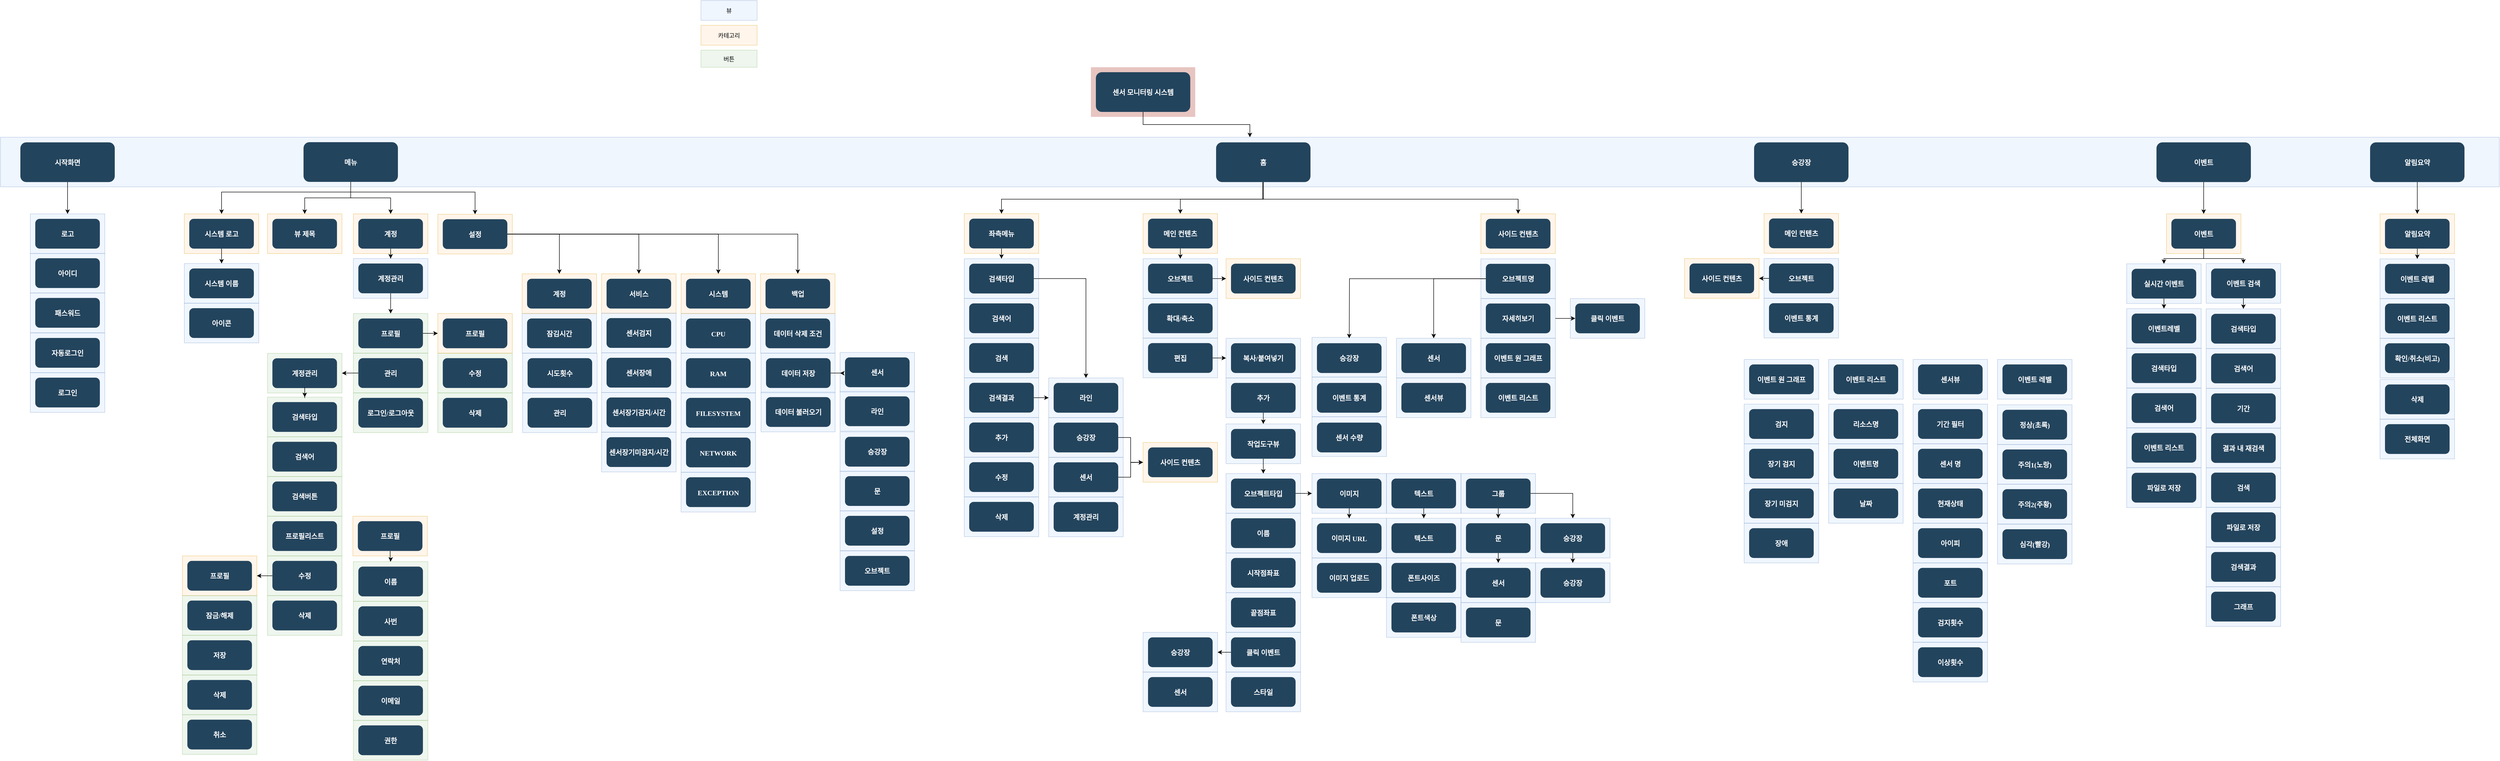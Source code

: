 <mxfile version="12.5.8" type="github">
  <diagram name="Page-1" id="2c0d36ab-eaac-3732-788b-9136903baeff">
    <mxGraphModel dx="9195" dy="3048" grid="1" gridSize="10" guides="1" tooltips="1" connect="1" arrows="1" fold="1" page="1" pageScale="1.5" pageWidth="1169" pageHeight="827" background="#ffffff" math="0" shadow="0">
      <root>
        <mxCell id="0"/>
        <mxCell id="1" parent="0"/>
        <mxCell id="123" value="" style="fillColor=#AE4132;strokeColor=none;opacity=30;" parent="1" vertex="1">
          <mxGeometry x="-75" y="184.5" width="210" height="100.0" as="geometry"/>
        </mxCell>
        <mxCell id="122" value="" style="fillColor=#dae8fc;strokeColor=#6c8ebf;opacity=40;" parent="1" vertex="1">
          <mxGeometry x="-2270" y="325.5" width="5030" height="100" as="geometry"/>
        </mxCell>
        <mxCell id="EeKiDArujGxF1uyA2zgI-582" style="edgeStyle=orthogonalEdgeStyle;rounded=0;orthogonalLoop=1;jettySize=auto;html=1;strokeWidth=1;" edge="1" parent="1" source="2" target="122">
          <mxGeometry relative="1" as="geometry"/>
        </mxCell>
        <mxCell id="2" value="센서 모니터링 시스템" style="rounded=1;fillColor=#23445D;gradientColor=none;strokeColor=none;fontColor=#FFFFFF;fontStyle=1;fontFamily=Tahoma;fontSize=14" parent="1" vertex="1">
          <mxGeometry x="-65" y="194.5" width="190" height="80" as="geometry"/>
        </mxCell>
        <mxCell id="Q9VJitN3D-aqMMfwM0eD-135" value="뷰" style="fillColor=#dae8fc;strokeColor=#6c8ebf;opacity=40;" parent="1" vertex="1">
          <mxGeometry x="-860" y="50" width="113" height="40" as="geometry"/>
        </mxCell>
        <mxCell id="Q9VJitN3D-aqMMfwM0eD-136" value="카테고리" style="fillColor=#ffe6cc;strokeColor=#d79b00;opacity=40;" parent="1" vertex="1">
          <mxGeometry x="-860" y="100" width="113" height="40" as="geometry"/>
        </mxCell>
        <mxCell id="Q9VJitN3D-aqMMfwM0eD-137" value="버튼" style="fillColor=#d5e8d4;strokeColor=#82b366;opacity=40;" parent="1" vertex="1">
          <mxGeometry x="-860" y="150" width="113" height="34.5" as="geometry"/>
        </mxCell>
        <mxCell id="EeKiDArujGxF1uyA2zgI-566" value="" style="group" vertex="1" connectable="0" parent="1">
          <mxGeometry x="-330.0" y="335.88" width="1370" height="1147.45" as="geometry"/>
        </mxCell>
        <mxCell id="12" value="홈" style="rounded=1;fillColor=#23445D;gradientColor=none;strokeColor=none;fontColor=#FFFFFF;fontStyle=1;fontFamily=Tahoma;fontSize=14" parent="EeKiDArujGxF1uyA2zgI-566" vertex="1">
          <mxGeometry x="507.0" width="190" height="80" as="geometry"/>
        </mxCell>
        <mxCell id="EeKiDArujGxF1uyA2zgI-130" value="" style="fillColor=#ffe6cc;strokeColor=#d79b00;opacity=40;" vertex="1" parent="EeKiDArujGxF1uyA2zgI-566">
          <mxGeometry x="5.684e-14" y="143.74" width="150" height="80" as="geometry"/>
        </mxCell>
        <mxCell id="EeKiDArujGxF1uyA2zgI-563" style="edgeStyle=orthogonalEdgeStyle;rounded=0;orthogonalLoop=1;jettySize=auto;html=1;entryX=0.5;entryY=0;entryDx=0;entryDy=0;strokeWidth=1;" edge="1" parent="EeKiDArujGxF1uyA2zgI-566" source="12" target="EeKiDArujGxF1uyA2zgI-130">
          <mxGeometry relative="1" as="geometry">
            <Array as="points">
              <mxPoint x="602" y="114.5"/>
              <mxPoint x="75.0" y="114.5"/>
            </Array>
          </mxGeometry>
        </mxCell>
        <mxCell id="EeKiDArujGxF1uyA2zgI-131" value="좌측메뉴" style="rounded=1;fillColor=#23445D;gradientColor=none;strokeColor=none;fontColor=#FFFFFF;fontStyle=1;fontFamily=Tahoma;fontSize=14" vertex="1" parent="EeKiDArujGxF1uyA2zgI-566">
          <mxGeometry x="10.0" y="153.74" width="130" height="60" as="geometry"/>
        </mxCell>
        <mxCell id="EeKiDArujGxF1uyA2zgI-132" value="" style="fillColor=#dae8fc;strokeColor=#6c8ebf;opacity=40;" vertex="1" parent="EeKiDArujGxF1uyA2zgI-566">
          <mxGeometry y="234.5" width="150" height="80" as="geometry"/>
        </mxCell>
        <mxCell id="EeKiDArujGxF1uyA2zgI-548" style="edgeStyle=orthogonalEdgeStyle;rounded=0;orthogonalLoop=1;jettySize=auto;html=1;exitX=0.5;exitY=1;exitDx=0;exitDy=0;entryX=0.5;entryY=0;entryDx=0;entryDy=0;strokeWidth=1;" edge="1" parent="EeKiDArujGxF1uyA2zgI-566" source="EeKiDArujGxF1uyA2zgI-131" target="EeKiDArujGxF1uyA2zgI-132">
          <mxGeometry relative="1" as="geometry"/>
        </mxCell>
        <mxCell id="EeKiDArujGxF1uyA2zgI-133" value="검색타입" style="rounded=1;fillColor=#23445D;gradientColor=none;strokeColor=none;fontColor=#FFFFFF;fontStyle=1;fontFamily=Tahoma;fontSize=14" vertex="1" parent="EeKiDArujGxF1uyA2zgI-566">
          <mxGeometry x="10" y="244.5" width="130" height="60" as="geometry"/>
        </mxCell>
        <mxCell id="EeKiDArujGxF1uyA2zgI-134" value="" style="fillColor=#dae8fc;strokeColor=#6c8ebf;opacity=40;" vertex="1" parent="EeKiDArujGxF1uyA2zgI-566">
          <mxGeometry y="314.5" width="150" height="80" as="geometry"/>
        </mxCell>
        <mxCell id="EeKiDArujGxF1uyA2zgI-135" value="검색어" style="rounded=1;fillColor=#23445D;gradientColor=none;strokeColor=none;fontColor=#FFFFFF;fontStyle=1;fontFamily=Tahoma;fontSize=14" vertex="1" parent="EeKiDArujGxF1uyA2zgI-566">
          <mxGeometry x="10" y="324.5" width="130" height="60" as="geometry"/>
        </mxCell>
        <mxCell id="EeKiDArujGxF1uyA2zgI-136" value="" style="fillColor=#dae8fc;strokeColor=#6c8ebf;opacity=40;" vertex="1" parent="EeKiDArujGxF1uyA2zgI-566">
          <mxGeometry y="394.5" width="150" height="80" as="geometry"/>
        </mxCell>
        <mxCell id="EeKiDArujGxF1uyA2zgI-137" value="검색" style="rounded=1;fillColor=#23445D;gradientColor=none;strokeColor=none;fontColor=#FFFFFF;fontStyle=1;fontFamily=Tahoma;fontSize=14" vertex="1" parent="EeKiDArujGxF1uyA2zgI-566">
          <mxGeometry x="10" y="404.5" width="130" height="60" as="geometry"/>
        </mxCell>
        <mxCell id="EeKiDArujGxF1uyA2zgI-148" value="" style="fillColor=#dae8fc;strokeColor=#6c8ebf;opacity=40;" vertex="1" parent="EeKiDArujGxF1uyA2zgI-566">
          <mxGeometry y="474.5" width="150" height="80" as="geometry"/>
        </mxCell>
        <mxCell id="EeKiDArujGxF1uyA2zgI-149" value="검색결과" style="rounded=1;fillColor=#23445D;gradientColor=none;strokeColor=none;fontColor=#FFFFFF;fontStyle=1;fontFamily=Tahoma;fontSize=14" vertex="1" parent="EeKiDArujGxF1uyA2zgI-566">
          <mxGeometry x="10" y="484.5" width="130" height="60" as="geometry"/>
        </mxCell>
        <mxCell id="EeKiDArujGxF1uyA2zgI-150" value="" style="fillColor=#dae8fc;strokeColor=#6c8ebf;opacity=40;" vertex="1" parent="EeKiDArujGxF1uyA2zgI-566">
          <mxGeometry x="170" y="474.74" width="150" height="80" as="geometry"/>
        </mxCell>
        <mxCell id="EeKiDArujGxF1uyA2zgI-547" style="edgeStyle=orthogonalEdgeStyle;rounded=0;orthogonalLoop=1;jettySize=auto;html=1;entryX=0.5;entryY=0;entryDx=0;entryDy=0;strokeWidth=1;" edge="1" parent="EeKiDArujGxF1uyA2zgI-566" source="EeKiDArujGxF1uyA2zgI-133" target="EeKiDArujGxF1uyA2zgI-150">
          <mxGeometry relative="1" as="geometry"/>
        </mxCell>
        <mxCell id="EeKiDArujGxF1uyA2zgI-546" style="edgeStyle=orthogonalEdgeStyle;rounded=0;orthogonalLoop=1;jettySize=auto;html=1;entryX=0;entryY=0.5;entryDx=0;entryDy=0;strokeWidth=1;" edge="1" parent="EeKiDArujGxF1uyA2zgI-566" source="EeKiDArujGxF1uyA2zgI-149" target="EeKiDArujGxF1uyA2zgI-150">
          <mxGeometry relative="1" as="geometry"/>
        </mxCell>
        <mxCell id="EeKiDArujGxF1uyA2zgI-151" value="라인" style="rounded=1;fillColor=#23445D;gradientColor=none;strokeColor=none;fontColor=#FFFFFF;fontStyle=1;fontFamily=Tahoma;fontSize=14" vertex="1" parent="EeKiDArujGxF1uyA2zgI-566">
          <mxGeometry x="180" y="484.74" width="130" height="60" as="geometry"/>
        </mxCell>
        <mxCell id="EeKiDArujGxF1uyA2zgI-152" value="" style="fillColor=#dae8fc;strokeColor=#6c8ebf;opacity=40;" vertex="1" parent="EeKiDArujGxF1uyA2zgI-566">
          <mxGeometry x="170" y="554.74" width="150" height="80" as="geometry"/>
        </mxCell>
        <mxCell id="EeKiDArujGxF1uyA2zgI-153" value="승강장" style="rounded=1;fillColor=#23445D;gradientColor=none;strokeColor=none;fontColor=#FFFFFF;fontStyle=1;fontFamily=Tahoma;fontSize=14" vertex="1" parent="EeKiDArujGxF1uyA2zgI-566">
          <mxGeometry x="180" y="564.74" width="130" height="60" as="geometry"/>
        </mxCell>
        <mxCell id="EeKiDArujGxF1uyA2zgI-154" value="" style="fillColor=#dae8fc;strokeColor=#6c8ebf;opacity=40;" vertex="1" parent="EeKiDArujGxF1uyA2zgI-566">
          <mxGeometry x="170" y="634.74" width="150" height="80" as="geometry"/>
        </mxCell>
        <mxCell id="EeKiDArujGxF1uyA2zgI-544" style="edgeStyle=orthogonalEdgeStyle;rounded=0;orthogonalLoop=1;jettySize=auto;html=1;strokeWidth=1;" edge="1" parent="EeKiDArujGxF1uyA2zgI-566" source="EeKiDArujGxF1uyA2zgI-155">
          <mxGeometry relative="1" as="geometry">
            <mxPoint x="360.0" y="644.74" as="targetPoint"/>
          </mxGeometry>
        </mxCell>
        <mxCell id="EeKiDArujGxF1uyA2zgI-155" value="센서" style="rounded=1;fillColor=#23445D;gradientColor=none;strokeColor=none;fontColor=#FFFFFF;fontStyle=1;fontFamily=Tahoma;fontSize=14" vertex="1" parent="EeKiDArujGxF1uyA2zgI-566">
          <mxGeometry x="180" y="644.74" width="130" height="60" as="geometry"/>
        </mxCell>
        <mxCell id="EeKiDArujGxF1uyA2zgI-156" value="" style="fillColor=#dae8fc;strokeColor=#6c8ebf;opacity=40;" vertex="1" parent="EeKiDArujGxF1uyA2zgI-566">
          <mxGeometry x="170" y="714.74" width="150" height="80" as="geometry"/>
        </mxCell>
        <mxCell id="EeKiDArujGxF1uyA2zgI-157" value="계정관리" style="rounded=1;fillColor=#23445D;gradientColor=none;strokeColor=none;fontColor=#FFFFFF;fontStyle=1;fontFamily=Tahoma;fontSize=14" vertex="1" parent="EeKiDArujGxF1uyA2zgI-566">
          <mxGeometry x="180" y="724.74" width="130" height="60" as="geometry"/>
        </mxCell>
        <mxCell id="EeKiDArujGxF1uyA2zgI-158" value="" style="fillColor=#ffe6cc;strokeColor=#d79b00;opacity=40;" vertex="1" parent="EeKiDArujGxF1uyA2zgI-566">
          <mxGeometry x="360.0" y="143.74" width="150" height="80" as="geometry"/>
        </mxCell>
        <mxCell id="EeKiDArujGxF1uyA2zgI-564" style="edgeStyle=orthogonalEdgeStyle;rounded=0;orthogonalLoop=1;jettySize=auto;html=1;entryX=0.5;entryY=0;entryDx=0;entryDy=0;strokeWidth=1;" edge="1" parent="EeKiDArujGxF1uyA2zgI-566" source="12" target="EeKiDArujGxF1uyA2zgI-158">
          <mxGeometry relative="1" as="geometry">
            <Array as="points">
              <mxPoint x="602" y="114.5"/>
              <mxPoint x="435.0" y="114.5"/>
            </Array>
          </mxGeometry>
        </mxCell>
        <mxCell id="EeKiDArujGxF1uyA2zgI-159" value="메인 컨텐츠" style="rounded=1;fillColor=#23445D;gradientColor=none;strokeColor=none;fontColor=#FFFFFF;fontStyle=1;fontFamily=Tahoma;fontSize=14" vertex="1" parent="EeKiDArujGxF1uyA2zgI-566">
          <mxGeometry x="370.0" y="153.74" width="130" height="60" as="geometry"/>
        </mxCell>
        <mxCell id="EeKiDArujGxF1uyA2zgI-160" value="" style="fillColor=#dae8fc;strokeColor=#6c8ebf;opacity=40;" vertex="1" parent="EeKiDArujGxF1uyA2zgI-566">
          <mxGeometry x="360.0" y="234.5" width="150" height="80" as="geometry"/>
        </mxCell>
        <mxCell id="EeKiDArujGxF1uyA2zgI-551" style="edgeStyle=orthogonalEdgeStyle;rounded=0;orthogonalLoop=1;jettySize=auto;html=1;entryX=0.5;entryY=0;entryDx=0;entryDy=0;strokeWidth=1;" edge="1" parent="EeKiDArujGxF1uyA2zgI-566" source="EeKiDArujGxF1uyA2zgI-159" target="EeKiDArujGxF1uyA2zgI-160">
          <mxGeometry relative="1" as="geometry"/>
        </mxCell>
        <mxCell id="EeKiDArujGxF1uyA2zgI-161" value="오브젝트" style="rounded=1;fillColor=#23445D;gradientColor=none;strokeColor=none;fontColor=#FFFFFF;fontStyle=1;fontFamily=Tahoma;fontSize=14" vertex="1" parent="EeKiDArujGxF1uyA2zgI-566">
          <mxGeometry x="370.0" y="244.5" width="130" height="60" as="geometry"/>
        </mxCell>
        <mxCell id="EeKiDArujGxF1uyA2zgI-164" value="" style="fillColor=#dae8fc;strokeColor=#6c8ebf;opacity=40;" vertex="1" parent="EeKiDArujGxF1uyA2zgI-566">
          <mxGeometry x="360.0" y="314.5" width="150" height="80" as="geometry"/>
        </mxCell>
        <mxCell id="EeKiDArujGxF1uyA2zgI-165" value="확대/축소" style="rounded=1;fillColor=#23445D;gradientColor=none;strokeColor=none;fontColor=#FFFFFF;fontStyle=1;fontFamily=Tahoma;fontSize=14" vertex="1" parent="EeKiDArujGxF1uyA2zgI-566">
          <mxGeometry x="370.0" y="324.5" width="130" height="60" as="geometry"/>
        </mxCell>
        <mxCell id="EeKiDArujGxF1uyA2zgI-166" value="" style="fillColor=#dae8fc;strokeColor=#6c8ebf;opacity=40;" vertex="1" parent="EeKiDArujGxF1uyA2zgI-566">
          <mxGeometry x="360.0" y="394.5" width="150" height="80" as="geometry"/>
        </mxCell>
        <mxCell id="EeKiDArujGxF1uyA2zgI-167" value="편집" style="rounded=1;fillColor=#23445D;gradientColor=none;strokeColor=none;fontColor=#FFFFFF;fontStyle=1;fontFamily=Tahoma;fontSize=14" vertex="1" parent="EeKiDArujGxF1uyA2zgI-566">
          <mxGeometry x="370.0" y="404.5" width="130" height="60" as="geometry"/>
        </mxCell>
        <mxCell id="EeKiDArujGxF1uyA2zgI-195" value="" style="fillColor=#dae8fc;strokeColor=#6c8ebf;opacity=40;" vertex="1" parent="EeKiDArujGxF1uyA2zgI-566">
          <mxGeometry y="554.5" width="150" height="80" as="geometry"/>
        </mxCell>
        <mxCell id="EeKiDArujGxF1uyA2zgI-196" value="추가" style="rounded=1;fillColor=#23445D;gradientColor=none;strokeColor=none;fontColor=#FFFFFF;fontStyle=1;fontFamily=Tahoma;fontSize=14" vertex="1" parent="EeKiDArujGxF1uyA2zgI-566">
          <mxGeometry x="10" y="564.5" width="130" height="60" as="geometry"/>
        </mxCell>
        <mxCell id="EeKiDArujGxF1uyA2zgI-197" value="" style="fillColor=#dae8fc;strokeColor=#6c8ebf;opacity=40;" vertex="1" parent="EeKiDArujGxF1uyA2zgI-566">
          <mxGeometry y="634.5" width="150" height="80" as="geometry"/>
        </mxCell>
        <mxCell id="EeKiDArujGxF1uyA2zgI-198" value="수정" style="rounded=1;fillColor=#23445D;gradientColor=none;strokeColor=none;fontColor=#FFFFFF;fontStyle=1;fontFamily=Tahoma;fontSize=14" vertex="1" parent="EeKiDArujGxF1uyA2zgI-566">
          <mxGeometry x="10" y="644.5" width="130" height="60" as="geometry"/>
        </mxCell>
        <mxCell id="EeKiDArujGxF1uyA2zgI-199" value="" style="fillColor=#dae8fc;strokeColor=#6c8ebf;opacity=40;" vertex="1" parent="EeKiDArujGxF1uyA2zgI-566">
          <mxGeometry y="714.5" width="150" height="80" as="geometry"/>
        </mxCell>
        <mxCell id="EeKiDArujGxF1uyA2zgI-200" value="삭제" style="rounded=1;fillColor=#23445D;gradientColor=none;strokeColor=none;fontColor=#FFFFFF;fontStyle=1;fontFamily=Tahoma;fontSize=14" vertex="1" parent="EeKiDArujGxF1uyA2zgI-566">
          <mxGeometry x="10" y="724.5" width="130" height="60" as="geometry"/>
        </mxCell>
        <mxCell id="EeKiDArujGxF1uyA2zgI-247" value="" style="fillColor=#dae8fc;strokeColor=#6c8ebf;opacity=40;" vertex="1" parent="EeKiDArujGxF1uyA2zgI-566">
          <mxGeometry x="527" y="474.74" width="150" height="80" as="geometry"/>
        </mxCell>
        <mxCell id="EeKiDArujGxF1uyA2zgI-248" value="추가" style="rounded=1;fillColor=#23445D;gradientColor=none;strokeColor=none;fontColor=#FFFFFF;fontStyle=1;fontFamily=Tahoma;fontSize=14" vertex="1" parent="EeKiDArujGxF1uyA2zgI-566">
          <mxGeometry x="537" y="484.74" width="130" height="60" as="geometry"/>
        </mxCell>
        <mxCell id="EeKiDArujGxF1uyA2zgI-249" value="" style="fillColor=#dae8fc;strokeColor=#6c8ebf;opacity=40;" vertex="1" parent="EeKiDArujGxF1uyA2zgI-566">
          <mxGeometry x="527" y="667.45" width="150" height="80" as="geometry"/>
        </mxCell>
        <mxCell id="EeKiDArujGxF1uyA2zgI-250" value="오브젝트타입" style="rounded=1;fillColor=#23445D;gradientColor=none;strokeColor=none;fontColor=#FFFFFF;fontStyle=1;fontFamily=Tahoma;fontSize=14" vertex="1" parent="EeKiDArujGxF1uyA2zgI-566">
          <mxGeometry x="537" y="677.45" width="130" height="60" as="geometry"/>
        </mxCell>
        <mxCell id="EeKiDArujGxF1uyA2zgI-251" value="" style="fillColor=#dae8fc;strokeColor=#6c8ebf;opacity=40;" vertex="1" parent="EeKiDArujGxF1uyA2zgI-566">
          <mxGeometry x="527" y="827.45" width="150" height="80" as="geometry"/>
        </mxCell>
        <mxCell id="EeKiDArujGxF1uyA2zgI-252" value="시작점좌표" style="rounded=1;fillColor=#23445D;gradientColor=none;strokeColor=none;fontColor=#FFFFFF;fontStyle=1;fontFamily=Tahoma;fontSize=14" vertex="1" parent="EeKiDArujGxF1uyA2zgI-566">
          <mxGeometry x="537" y="837.45" width="130" height="60" as="geometry"/>
        </mxCell>
        <mxCell id="EeKiDArujGxF1uyA2zgI-254" value="" style="fillColor=#dae8fc;strokeColor=#6c8ebf;opacity=40;" vertex="1" parent="EeKiDArujGxF1uyA2zgI-566">
          <mxGeometry x="527" y="907.45" width="150" height="80" as="geometry"/>
        </mxCell>
        <mxCell id="EeKiDArujGxF1uyA2zgI-255" value="끝점좌표" style="rounded=1;fillColor=#23445D;gradientColor=none;strokeColor=none;fontColor=#FFFFFF;fontStyle=1;fontFamily=Tahoma;fontSize=14" vertex="1" parent="EeKiDArujGxF1uyA2zgI-566">
          <mxGeometry x="537" y="917.45" width="130" height="60" as="geometry"/>
        </mxCell>
        <mxCell id="EeKiDArujGxF1uyA2zgI-266" value="" style="fillColor=#dae8fc;strokeColor=#6c8ebf;opacity=40;" vertex="1" parent="EeKiDArujGxF1uyA2zgI-566">
          <mxGeometry x="700" y="667.45" width="150" height="80" as="geometry"/>
        </mxCell>
        <mxCell id="EeKiDArujGxF1uyA2zgI-285" style="edgeStyle=orthogonalEdgeStyle;rounded=0;orthogonalLoop=1;jettySize=auto;html=1;entryX=0;entryY=0.5;entryDx=0;entryDy=0;" edge="1" parent="EeKiDArujGxF1uyA2zgI-566" source="EeKiDArujGxF1uyA2zgI-250" target="EeKiDArujGxF1uyA2zgI-266">
          <mxGeometry relative="1" as="geometry"/>
        </mxCell>
        <mxCell id="EeKiDArujGxF1uyA2zgI-267" value="이미지" style="rounded=1;fillColor=#23445D;gradientColor=none;strokeColor=none;fontColor=#FFFFFF;fontStyle=1;fontFamily=Tahoma;fontSize=14" vertex="1" parent="EeKiDArujGxF1uyA2zgI-566">
          <mxGeometry x="710" y="677.45" width="130" height="60" as="geometry"/>
        </mxCell>
        <mxCell id="EeKiDArujGxF1uyA2zgI-268" value="" style="fillColor=#dae8fc;strokeColor=#6c8ebf;opacity=40;" vertex="1" parent="EeKiDArujGxF1uyA2zgI-566">
          <mxGeometry x="850" y="667.45" width="150" height="80" as="geometry"/>
        </mxCell>
        <mxCell id="EeKiDArujGxF1uyA2zgI-269" value="텍스트" style="rounded=1;fillColor=#23445D;gradientColor=none;strokeColor=none;fontColor=#FFFFFF;fontStyle=1;fontFamily=Tahoma;fontSize=14" vertex="1" parent="EeKiDArujGxF1uyA2zgI-566">
          <mxGeometry x="860" y="677.45" width="130" height="60" as="geometry"/>
        </mxCell>
        <mxCell id="EeKiDArujGxF1uyA2zgI-270" value="" style="fillColor=#dae8fc;strokeColor=#6c8ebf;opacity=40;" vertex="1" parent="EeKiDArujGxF1uyA2zgI-566">
          <mxGeometry x="527" y="987.45" width="150" height="80" as="geometry"/>
        </mxCell>
        <mxCell id="EeKiDArujGxF1uyA2zgI-271" value="클릭 이벤트" style="rounded=1;fillColor=#23445D;gradientColor=none;strokeColor=none;fontColor=#FFFFFF;fontStyle=1;fontFamily=Tahoma;fontSize=14" vertex="1" parent="EeKiDArujGxF1uyA2zgI-566">
          <mxGeometry x="537" y="997.45" width="130" height="60" as="geometry"/>
        </mxCell>
        <mxCell id="EeKiDArujGxF1uyA2zgI-273" value="" style="fillColor=#dae8fc;strokeColor=#6c8ebf;opacity=40;" vertex="1" parent="EeKiDArujGxF1uyA2zgI-566">
          <mxGeometry x="360.0" y="987.45" width="150" height="80" as="geometry"/>
        </mxCell>
        <mxCell id="EeKiDArujGxF1uyA2zgI-286" style="edgeStyle=orthogonalEdgeStyle;rounded=0;orthogonalLoop=1;jettySize=auto;html=1;entryX=1;entryY=0.5;entryDx=0;entryDy=0;exitX=0;exitY=0.5;exitDx=0;exitDy=0;" edge="1" parent="EeKiDArujGxF1uyA2zgI-566" source="EeKiDArujGxF1uyA2zgI-271" target="EeKiDArujGxF1uyA2zgI-273">
          <mxGeometry relative="1" as="geometry"/>
        </mxCell>
        <mxCell id="EeKiDArujGxF1uyA2zgI-274" value="승강장" style="rounded=1;fillColor=#23445D;gradientColor=none;strokeColor=none;fontColor=#FFFFFF;fontStyle=1;fontFamily=Tahoma;fontSize=14" vertex="1" parent="EeKiDArujGxF1uyA2zgI-566">
          <mxGeometry x="370.0" y="997.45" width="130" height="60" as="geometry"/>
        </mxCell>
        <mxCell id="EeKiDArujGxF1uyA2zgI-275" value="" style="fillColor=#dae8fc;strokeColor=#6c8ebf;opacity=40;" vertex="1" parent="EeKiDArujGxF1uyA2zgI-566">
          <mxGeometry x="360.0" y="1067.45" width="150" height="80" as="geometry"/>
        </mxCell>
        <mxCell id="EeKiDArujGxF1uyA2zgI-276" value="센서" style="rounded=1;fillColor=#23445D;gradientColor=none;strokeColor=none;fontColor=#FFFFFF;fontStyle=1;fontFamily=Tahoma;fontSize=14" vertex="1" parent="EeKiDArujGxF1uyA2zgI-566">
          <mxGeometry x="370.0" y="1077.45" width="130" height="60" as="geometry"/>
        </mxCell>
        <mxCell id="EeKiDArujGxF1uyA2zgI-277" value="" style="fillColor=#dae8fc;strokeColor=#6c8ebf;opacity=40;" vertex="1" parent="EeKiDArujGxF1uyA2zgI-566">
          <mxGeometry x="1000" y="667.45" width="150" height="80" as="geometry"/>
        </mxCell>
        <mxCell id="EeKiDArujGxF1uyA2zgI-278" value="그룹" style="rounded=1;fillColor=#23445D;gradientColor=none;strokeColor=none;fontColor=#FFFFFF;fontStyle=1;fontFamily=Tahoma;fontSize=14" vertex="1" parent="EeKiDArujGxF1uyA2zgI-566">
          <mxGeometry x="1010" y="677.45" width="130" height="60" as="geometry"/>
        </mxCell>
        <mxCell id="EeKiDArujGxF1uyA2zgI-279" value="" style="fillColor=#dae8fc;strokeColor=#6c8ebf;opacity=40;" vertex="1" parent="EeKiDArujGxF1uyA2zgI-566">
          <mxGeometry x="527" y="747.45" width="150" height="80" as="geometry"/>
        </mxCell>
        <mxCell id="EeKiDArujGxF1uyA2zgI-280" value="이름" style="rounded=1;fillColor=#23445D;gradientColor=none;strokeColor=none;fontColor=#FFFFFF;fontStyle=1;fontFamily=Tahoma;fontSize=14" vertex="1" parent="EeKiDArujGxF1uyA2zgI-566">
          <mxGeometry x="537" y="757.45" width="130" height="60" as="geometry"/>
        </mxCell>
        <mxCell id="EeKiDArujGxF1uyA2zgI-281" value="" style="fillColor=#dae8fc;strokeColor=#6c8ebf;opacity=40;" vertex="1" parent="EeKiDArujGxF1uyA2zgI-566">
          <mxGeometry x="527" y="394.74" width="150" height="80" as="geometry"/>
        </mxCell>
        <mxCell id="EeKiDArujGxF1uyA2zgI-289" style="edgeStyle=orthogonalEdgeStyle;rounded=0;orthogonalLoop=1;jettySize=auto;html=1;entryX=0;entryY=0.5;entryDx=0;entryDy=0;" edge="1" parent="EeKiDArujGxF1uyA2zgI-566" source="EeKiDArujGxF1uyA2zgI-167" target="EeKiDArujGxF1uyA2zgI-281">
          <mxGeometry relative="1" as="geometry"/>
        </mxCell>
        <mxCell id="EeKiDArujGxF1uyA2zgI-282" value="복사/붙여넣기" style="rounded=1;fillColor=#23445D;gradientColor=none;strokeColor=none;fontColor=#FFFFFF;fontStyle=1;fontFamily=Tahoma;fontSize=14" vertex="1" parent="EeKiDArujGxF1uyA2zgI-566">
          <mxGeometry x="537" y="404.74" width="130" height="60" as="geometry"/>
        </mxCell>
        <mxCell id="EeKiDArujGxF1uyA2zgI-283" value="" style="fillColor=#dae8fc;strokeColor=#6c8ebf;opacity=40;" vertex="1" parent="EeKiDArujGxF1uyA2zgI-566">
          <mxGeometry x="527" y="567.45" width="150" height="80" as="geometry"/>
        </mxCell>
        <mxCell id="EeKiDArujGxF1uyA2zgI-288" style="edgeStyle=orthogonalEdgeStyle;rounded=0;orthogonalLoop=1;jettySize=auto;html=1;entryX=0.5;entryY=0;entryDx=0;entryDy=0;" edge="1" parent="EeKiDArujGxF1uyA2zgI-566" source="EeKiDArujGxF1uyA2zgI-248" target="EeKiDArujGxF1uyA2zgI-283">
          <mxGeometry relative="1" as="geometry"/>
        </mxCell>
        <mxCell id="EeKiDArujGxF1uyA2zgI-287" style="edgeStyle=orthogonalEdgeStyle;rounded=0;orthogonalLoop=1;jettySize=auto;html=1;entryX=0.5;entryY=0;entryDx=0;entryDy=0;" edge="1" parent="EeKiDArujGxF1uyA2zgI-566" source="EeKiDArujGxF1uyA2zgI-284" target="EeKiDArujGxF1uyA2zgI-249">
          <mxGeometry relative="1" as="geometry"/>
        </mxCell>
        <mxCell id="EeKiDArujGxF1uyA2zgI-284" value="작업도구뷰" style="rounded=1;fillColor=#23445D;gradientColor=none;strokeColor=none;fontColor=#FFFFFF;fontStyle=1;fontFamily=Tahoma;fontSize=14" vertex="1" parent="EeKiDArujGxF1uyA2zgI-566">
          <mxGeometry x="537" y="577.45" width="130" height="60" as="geometry"/>
        </mxCell>
        <mxCell id="EeKiDArujGxF1uyA2zgI-290" value="" style="fillColor=#ffe6cc;strokeColor=#d79b00;opacity=40;" vertex="1" parent="EeKiDArujGxF1uyA2zgI-566">
          <mxGeometry x="1040" y="143.98" width="150" height="80" as="geometry"/>
        </mxCell>
        <mxCell id="EeKiDArujGxF1uyA2zgI-565" style="edgeStyle=orthogonalEdgeStyle;rounded=0;orthogonalLoop=1;jettySize=auto;html=1;entryX=0.5;entryY=0;entryDx=0;entryDy=0;strokeWidth=1;" edge="1" parent="EeKiDArujGxF1uyA2zgI-566" source="12" target="EeKiDArujGxF1uyA2zgI-290">
          <mxGeometry relative="1" as="geometry">
            <Array as="points">
              <mxPoint x="601" y="114.5"/>
              <mxPoint x="1115" y="114.5"/>
            </Array>
          </mxGeometry>
        </mxCell>
        <mxCell id="EeKiDArujGxF1uyA2zgI-291" value="사이드 컨텐츠" style="rounded=1;fillColor=#23445D;gradientColor=none;strokeColor=none;fontColor=#FFFFFF;fontStyle=1;fontFamily=Tahoma;fontSize=14" vertex="1" parent="EeKiDArujGxF1uyA2zgI-566">
          <mxGeometry x="1050" y="153.98" width="130" height="60" as="geometry"/>
        </mxCell>
        <mxCell id="EeKiDArujGxF1uyA2zgI-292" value="" style="fillColor=#dae8fc;strokeColor=#6c8ebf;opacity=40;" vertex="1" parent="EeKiDArujGxF1uyA2zgI-566">
          <mxGeometry x="1040" y="234.74" width="150" height="80" as="geometry"/>
        </mxCell>
        <mxCell id="EeKiDArujGxF1uyA2zgI-293" value="오브젝트명" style="rounded=1;fillColor=#23445D;gradientColor=none;strokeColor=none;fontColor=#FFFFFF;fontStyle=1;fontFamily=Tahoma;fontSize=14" vertex="1" parent="EeKiDArujGxF1uyA2zgI-566">
          <mxGeometry x="1050" y="244.74" width="130" height="60" as="geometry"/>
        </mxCell>
        <mxCell id="EeKiDArujGxF1uyA2zgI-294" value="" style="fillColor=#dae8fc;strokeColor=#6c8ebf;opacity=40;" vertex="1" parent="EeKiDArujGxF1uyA2zgI-566">
          <mxGeometry x="1040" y="314.74" width="150" height="80" as="geometry"/>
        </mxCell>
        <mxCell id="EeKiDArujGxF1uyA2zgI-295" value="자세히보기" style="rounded=1;fillColor=#23445D;gradientColor=none;strokeColor=none;fontColor=#FFFFFF;fontStyle=1;fontFamily=Tahoma;fontSize=14" vertex="1" parent="EeKiDArujGxF1uyA2zgI-566">
          <mxGeometry x="1050" y="324.74" width="130" height="60" as="geometry"/>
        </mxCell>
        <mxCell id="EeKiDArujGxF1uyA2zgI-296" value="" style="fillColor=#dae8fc;strokeColor=#6c8ebf;opacity=40;" vertex="1" parent="EeKiDArujGxF1uyA2zgI-566">
          <mxGeometry x="700" y="392.98" width="150" height="80" as="geometry"/>
        </mxCell>
        <mxCell id="EeKiDArujGxF1uyA2zgI-561" style="edgeStyle=orthogonalEdgeStyle;rounded=0;orthogonalLoop=1;jettySize=auto;html=1;entryX=0.5;entryY=0;entryDx=0;entryDy=0;strokeWidth=1;" edge="1" parent="EeKiDArujGxF1uyA2zgI-566" source="EeKiDArujGxF1uyA2zgI-293">
          <mxGeometry relative="1" as="geometry">
            <mxPoint x="775" y="394.74" as="targetPoint"/>
          </mxGeometry>
        </mxCell>
        <mxCell id="EeKiDArujGxF1uyA2zgI-297" value="승강장" style="rounded=1;fillColor=#23445D;gradientColor=none;strokeColor=none;fontColor=#FFFFFF;fontStyle=1;fontFamily=Tahoma;fontSize=14" vertex="1" parent="EeKiDArujGxF1uyA2zgI-566">
          <mxGeometry x="710" y="404.74" width="130" height="60" as="geometry"/>
        </mxCell>
        <mxCell id="EeKiDArujGxF1uyA2zgI-298" value="" style="fillColor=#dae8fc;strokeColor=#6c8ebf;opacity=40;" vertex="1" parent="EeKiDArujGxF1uyA2zgI-566">
          <mxGeometry x="870" y="394.74" width="150" height="80" as="geometry"/>
        </mxCell>
        <mxCell id="EeKiDArujGxF1uyA2zgI-562" style="edgeStyle=orthogonalEdgeStyle;rounded=0;orthogonalLoop=1;jettySize=auto;html=1;entryX=0.5;entryY=0;entryDx=0;entryDy=0;strokeWidth=1;" edge="1" parent="EeKiDArujGxF1uyA2zgI-566" source="EeKiDArujGxF1uyA2zgI-293" target="EeKiDArujGxF1uyA2zgI-298">
          <mxGeometry relative="1" as="geometry"/>
        </mxCell>
        <mxCell id="EeKiDArujGxF1uyA2zgI-299" value="센서" style="rounded=1;fillColor=#23445D;gradientColor=none;strokeColor=none;fontColor=#FFFFFF;fontStyle=1;fontFamily=Tahoma;fontSize=14" vertex="1" parent="EeKiDArujGxF1uyA2zgI-566">
          <mxGeometry x="880" y="404.74" width="130" height="60" as="geometry"/>
        </mxCell>
        <mxCell id="EeKiDArujGxF1uyA2zgI-300" value="" style="fillColor=#dae8fc;strokeColor=#6c8ebf;opacity=40;" vertex="1" parent="EeKiDArujGxF1uyA2zgI-566">
          <mxGeometry x="1220" y="314.74" width="150" height="80" as="geometry"/>
        </mxCell>
        <mxCell id="EeKiDArujGxF1uyA2zgI-301" value="클릭 이벤트" style="rounded=1;fillColor=#23445D;gradientColor=none;strokeColor=none;fontColor=#FFFFFF;fontStyle=1;fontFamily=Tahoma;fontSize=14" vertex="1" parent="EeKiDArujGxF1uyA2zgI-566">
          <mxGeometry x="1230" y="324.74" width="130" height="60" as="geometry"/>
        </mxCell>
        <mxCell id="EeKiDArujGxF1uyA2zgI-302" style="edgeStyle=orthogonalEdgeStyle;rounded=0;orthogonalLoop=1;jettySize=auto;html=1;entryX=0;entryY=0.5;entryDx=0;entryDy=0;" edge="1" parent="EeKiDArujGxF1uyA2zgI-566" source="EeKiDArujGxF1uyA2zgI-294" target="EeKiDArujGxF1uyA2zgI-301">
          <mxGeometry relative="1" as="geometry"/>
        </mxCell>
        <mxCell id="EeKiDArujGxF1uyA2zgI-303" value="" style="fillColor=#dae8fc;strokeColor=#6c8ebf;opacity=40;" vertex="1" parent="EeKiDArujGxF1uyA2zgI-566">
          <mxGeometry x="700" y="472.98" width="150" height="80" as="geometry"/>
        </mxCell>
        <mxCell id="EeKiDArujGxF1uyA2zgI-304" value="이벤트 통계" style="rounded=1;fillColor=#23445D;gradientColor=none;strokeColor=none;fontColor=#FFFFFF;fontStyle=1;fontFamily=Tahoma;fontSize=14" vertex="1" parent="EeKiDArujGxF1uyA2zgI-566">
          <mxGeometry x="710" y="484.74" width="130" height="60" as="geometry"/>
        </mxCell>
        <mxCell id="EeKiDArujGxF1uyA2zgI-305" value="" style="fillColor=#dae8fc;strokeColor=#6c8ebf;opacity=40;" vertex="1" parent="EeKiDArujGxF1uyA2zgI-566">
          <mxGeometry x="700" y="552.98" width="150" height="80" as="geometry"/>
        </mxCell>
        <mxCell id="EeKiDArujGxF1uyA2zgI-306" value="센서 수량" style="rounded=1;fillColor=#23445D;gradientColor=none;strokeColor=none;fontColor=#FFFFFF;fontStyle=1;fontFamily=Tahoma;fontSize=14" vertex="1" parent="EeKiDArujGxF1uyA2zgI-566">
          <mxGeometry x="710" y="564.74" width="130" height="60" as="geometry"/>
        </mxCell>
        <mxCell id="EeKiDArujGxF1uyA2zgI-307" value="" style="fillColor=#dae8fc;strokeColor=#6c8ebf;opacity=40;" vertex="1" parent="EeKiDArujGxF1uyA2zgI-566">
          <mxGeometry x="1040" y="394.74" width="150" height="80" as="geometry"/>
        </mxCell>
        <mxCell id="EeKiDArujGxF1uyA2zgI-308" value="이벤트 원 그래프" style="rounded=1;fillColor=#23445D;gradientColor=none;strokeColor=none;fontColor=#FFFFFF;fontStyle=1;fontFamily=Tahoma;fontSize=14" vertex="1" parent="EeKiDArujGxF1uyA2zgI-566">
          <mxGeometry x="1050" y="404.74" width="130" height="60" as="geometry"/>
        </mxCell>
        <mxCell id="EeKiDArujGxF1uyA2zgI-309" value="" style="fillColor=#dae8fc;strokeColor=#6c8ebf;opacity=40;" vertex="1" parent="EeKiDArujGxF1uyA2zgI-566">
          <mxGeometry x="1040" y="474.74" width="150" height="80" as="geometry"/>
        </mxCell>
        <mxCell id="EeKiDArujGxF1uyA2zgI-310" value="이벤트 리스트" style="rounded=1;fillColor=#23445D;gradientColor=none;strokeColor=none;fontColor=#FFFFFF;fontStyle=1;fontFamily=Tahoma;fontSize=14" vertex="1" parent="EeKiDArujGxF1uyA2zgI-566">
          <mxGeometry x="1050" y="484.74" width="130" height="60" as="geometry"/>
        </mxCell>
        <mxCell id="EeKiDArujGxF1uyA2zgI-319" value="" style="fillColor=#dae8fc;strokeColor=#6c8ebf;opacity=40;" vertex="1" parent="EeKiDArujGxF1uyA2zgI-566">
          <mxGeometry x="527" y="1067.45" width="150" height="80" as="geometry"/>
        </mxCell>
        <mxCell id="EeKiDArujGxF1uyA2zgI-320" value="스타일" style="rounded=1;fillColor=#23445D;gradientColor=none;strokeColor=none;fontColor=#FFFFFF;fontStyle=1;fontFamily=Tahoma;fontSize=14" vertex="1" parent="EeKiDArujGxF1uyA2zgI-566">
          <mxGeometry x="537" y="1077.45" width="130" height="60" as="geometry"/>
        </mxCell>
        <mxCell id="EeKiDArujGxF1uyA2zgI-321" value="" style="fillColor=#dae8fc;strokeColor=#6c8ebf;opacity=40;" vertex="1" parent="EeKiDArujGxF1uyA2zgI-566">
          <mxGeometry x="700" y="757.45" width="150" height="80" as="geometry"/>
        </mxCell>
        <mxCell id="EeKiDArujGxF1uyA2zgI-358" style="edgeStyle=orthogonalEdgeStyle;rounded=0;orthogonalLoop=1;jettySize=auto;html=1;entryX=0.5;entryY=0;entryDx=0;entryDy=0;" edge="1" parent="EeKiDArujGxF1uyA2zgI-566" source="EeKiDArujGxF1uyA2zgI-267" target="EeKiDArujGxF1uyA2zgI-321">
          <mxGeometry relative="1" as="geometry"/>
        </mxCell>
        <mxCell id="EeKiDArujGxF1uyA2zgI-322" value="이미지 URL" style="rounded=1;fillColor=#23445D;gradientColor=none;strokeColor=none;fontColor=#FFFFFF;fontStyle=1;fontFamily=Tahoma;fontSize=14" vertex="1" parent="EeKiDArujGxF1uyA2zgI-566">
          <mxGeometry x="710" y="767.45" width="130" height="60" as="geometry"/>
        </mxCell>
        <mxCell id="EeKiDArujGxF1uyA2zgI-323" value="" style="fillColor=#dae8fc;strokeColor=#6c8ebf;opacity=40;" vertex="1" parent="EeKiDArujGxF1uyA2zgI-566">
          <mxGeometry x="700" y="837.45" width="150" height="80" as="geometry"/>
        </mxCell>
        <mxCell id="EeKiDArujGxF1uyA2zgI-324" value="이미지 업로드" style="rounded=1;fillColor=#23445D;gradientColor=none;strokeColor=none;fontColor=#FFFFFF;fontStyle=1;fontFamily=Tahoma;fontSize=14" vertex="1" parent="EeKiDArujGxF1uyA2zgI-566">
          <mxGeometry x="710" y="847.45" width="130" height="60" as="geometry"/>
        </mxCell>
        <mxCell id="EeKiDArujGxF1uyA2zgI-325" value="" style="fillColor=#dae8fc;strokeColor=#6c8ebf;opacity=40;" vertex="1" parent="EeKiDArujGxF1uyA2zgI-566">
          <mxGeometry x="850" y="757.45" width="150" height="80" as="geometry"/>
        </mxCell>
        <mxCell id="EeKiDArujGxF1uyA2zgI-555" style="edgeStyle=orthogonalEdgeStyle;rounded=0;orthogonalLoop=1;jettySize=auto;html=1;entryX=0.5;entryY=0;entryDx=0;entryDy=0;strokeWidth=1;" edge="1" parent="EeKiDArujGxF1uyA2zgI-566" source="EeKiDArujGxF1uyA2zgI-269" target="EeKiDArujGxF1uyA2zgI-325">
          <mxGeometry relative="1" as="geometry"/>
        </mxCell>
        <mxCell id="EeKiDArujGxF1uyA2zgI-326" value="텍스트" style="rounded=1;fillColor=#23445D;gradientColor=none;strokeColor=none;fontColor=#FFFFFF;fontStyle=1;fontFamily=Tahoma;fontSize=14" vertex="1" parent="EeKiDArujGxF1uyA2zgI-566">
          <mxGeometry x="860" y="767.45" width="130" height="60" as="geometry"/>
        </mxCell>
        <mxCell id="EeKiDArujGxF1uyA2zgI-327" value="" style="fillColor=#dae8fc;strokeColor=#6c8ebf;opacity=40;" vertex="1" parent="EeKiDArujGxF1uyA2zgI-566">
          <mxGeometry x="850" y="837.45" width="150" height="80" as="geometry"/>
        </mxCell>
        <mxCell id="EeKiDArujGxF1uyA2zgI-328" value="폰트사이즈" style="rounded=1;fillColor=#23445D;gradientColor=none;strokeColor=none;fontColor=#FFFFFF;fontStyle=1;fontFamily=Tahoma;fontSize=14" vertex="1" parent="EeKiDArujGxF1uyA2zgI-566">
          <mxGeometry x="860" y="847.45" width="130" height="60" as="geometry"/>
        </mxCell>
        <mxCell id="EeKiDArujGxF1uyA2zgI-329" value="" style="fillColor=#dae8fc;strokeColor=#6c8ebf;opacity=40;" vertex="1" parent="EeKiDArujGxF1uyA2zgI-566">
          <mxGeometry x="850" y="917.45" width="150" height="80" as="geometry"/>
        </mxCell>
        <mxCell id="EeKiDArujGxF1uyA2zgI-330" value="폰트색상" style="rounded=1;fillColor=#23445D;gradientColor=none;strokeColor=none;fontColor=#FFFFFF;fontStyle=1;fontFamily=Tahoma;fontSize=14" vertex="1" parent="EeKiDArujGxF1uyA2zgI-566">
          <mxGeometry x="860" y="927.45" width="130" height="60" as="geometry"/>
        </mxCell>
        <mxCell id="EeKiDArujGxF1uyA2zgI-331" value="" style="fillColor=#dae8fc;strokeColor=#6c8ebf;opacity=40;" vertex="1" parent="EeKiDArujGxF1uyA2zgI-566">
          <mxGeometry x="1000" y="757.45" width="150" height="80" as="geometry"/>
        </mxCell>
        <mxCell id="EeKiDArujGxF1uyA2zgI-557" style="edgeStyle=orthogonalEdgeStyle;rounded=0;orthogonalLoop=1;jettySize=auto;html=1;entryX=0.5;entryY=0;entryDx=0;entryDy=0;strokeWidth=1;" edge="1" parent="EeKiDArujGxF1uyA2zgI-566" source="EeKiDArujGxF1uyA2zgI-278" target="EeKiDArujGxF1uyA2zgI-331">
          <mxGeometry relative="1" as="geometry"/>
        </mxCell>
        <mxCell id="EeKiDArujGxF1uyA2zgI-332" value="문" style="rounded=1;fillColor=#23445D;gradientColor=none;strokeColor=none;fontColor=#FFFFFF;fontStyle=1;fontFamily=Tahoma;fontSize=14" vertex="1" parent="EeKiDArujGxF1uyA2zgI-566">
          <mxGeometry x="1010" y="767.45" width="130" height="60" as="geometry"/>
        </mxCell>
        <mxCell id="EeKiDArujGxF1uyA2zgI-333" value="" style="fillColor=#dae8fc;strokeColor=#6c8ebf;opacity=40;" vertex="1" parent="EeKiDArujGxF1uyA2zgI-566">
          <mxGeometry x="1150" y="757.45" width="150" height="80" as="geometry"/>
        </mxCell>
        <mxCell id="EeKiDArujGxF1uyA2zgI-558" style="edgeStyle=orthogonalEdgeStyle;rounded=0;orthogonalLoop=1;jettySize=auto;html=1;entryX=0.5;entryY=0;entryDx=0;entryDy=0;strokeWidth=1;" edge="1" parent="EeKiDArujGxF1uyA2zgI-566" source="EeKiDArujGxF1uyA2zgI-278" target="EeKiDArujGxF1uyA2zgI-333">
          <mxGeometry relative="1" as="geometry"/>
        </mxCell>
        <mxCell id="EeKiDArujGxF1uyA2zgI-334" value="승강장" style="rounded=1;fillColor=#23445D;gradientColor=none;strokeColor=none;fontColor=#FFFFFF;fontStyle=1;fontFamily=Tahoma;fontSize=14" vertex="1" parent="EeKiDArujGxF1uyA2zgI-566">
          <mxGeometry x="1160" y="767.45" width="130" height="60" as="geometry"/>
        </mxCell>
        <mxCell id="EeKiDArujGxF1uyA2zgI-337" value="" style="fillColor=#dae8fc;strokeColor=#6c8ebf;opacity=40;" vertex="1" parent="EeKiDArujGxF1uyA2zgI-566">
          <mxGeometry x="1000" y="847.45" width="150" height="80" as="geometry"/>
        </mxCell>
        <mxCell id="EeKiDArujGxF1uyA2zgI-559" style="edgeStyle=orthogonalEdgeStyle;rounded=0;orthogonalLoop=1;jettySize=auto;html=1;exitX=0.5;exitY=1;exitDx=0;exitDy=0;entryX=0.5;entryY=0;entryDx=0;entryDy=0;strokeWidth=1;" edge="1" parent="EeKiDArujGxF1uyA2zgI-566" source="EeKiDArujGxF1uyA2zgI-332" target="EeKiDArujGxF1uyA2zgI-337">
          <mxGeometry relative="1" as="geometry"/>
        </mxCell>
        <mxCell id="EeKiDArujGxF1uyA2zgI-338" value="센서" style="rounded=1;fillColor=#23445D;gradientColor=none;strokeColor=none;fontColor=#FFFFFF;fontStyle=1;fontFamily=Tahoma;fontSize=14" vertex="1" parent="EeKiDArujGxF1uyA2zgI-566">
          <mxGeometry x="1010" y="857.45" width="130" height="60" as="geometry"/>
        </mxCell>
        <mxCell id="EeKiDArujGxF1uyA2zgI-343" value="" style="fillColor=#dae8fc;strokeColor=#6c8ebf;opacity=40;" vertex="1" parent="EeKiDArujGxF1uyA2zgI-566">
          <mxGeometry x="1000" y="927.45" width="150" height="80" as="geometry"/>
        </mxCell>
        <mxCell id="EeKiDArujGxF1uyA2zgI-344" value="문" style="rounded=1;fillColor=#23445D;gradientColor=none;strokeColor=none;fontColor=#FFFFFF;fontStyle=1;fontFamily=Tahoma;fontSize=14" vertex="1" parent="EeKiDArujGxF1uyA2zgI-566">
          <mxGeometry x="1010" y="937.45" width="130" height="60" as="geometry"/>
        </mxCell>
        <mxCell id="EeKiDArujGxF1uyA2zgI-345" value="" style="fillColor=#dae8fc;strokeColor=#6c8ebf;opacity=40;" vertex="1" parent="EeKiDArujGxF1uyA2zgI-566">
          <mxGeometry x="1150" y="847.45" width="150" height="80" as="geometry"/>
        </mxCell>
        <mxCell id="EeKiDArujGxF1uyA2zgI-560" style="edgeStyle=orthogonalEdgeStyle;rounded=0;orthogonalLoop=1;jettySize=auto;html=1;exitX=0.5;exitY=1;exitDx=0;exitDy=0;entryX=0.5;entryY=0;entryDx=0;entryDy=0;strokeWidth=1;" edge="1" parent="EeKiDArujGxF1uyA2zgI-566" source="EeKiDArujGxF1uyA2zgI-334" target="EeKiDArujGxF1uyA2zgI-345">
          <mxGeometry relative="1" as="geometry"/>
        </mxCell>
        <mxCell id="EeKiDArujGxF1uyA2zgI-346" value="승강장" style="rounded=1;fillColor=#23445D;gradientColor=none;strokeColor=none;fontColor=#FFFFFF;fontStyle=1;fontFamily=Tahoma;fontSize=14" vertex="1" parent="EeKiDArujGxF1uyA2zgI-566">
          <mxGeometry x="1160" y="857.45" width="130" height="60" as="geometry"/>
        </mxCell>
        <mxCell id="EeKiDArujGxF1uyA2zgI-390" value="" style="fillColor=#ffe6cc;strokeColor=#d79b00;opacity=40;" vertex="1" parent="EeKiDArujGxF1uyA2zgI-566">
          <mxGeometry x="527" y="234.5" width="150" height="80" as="geometry"/>
        </mxCell>
        <mxCell id="EeKiDArujGxF1uyA2zgI-550" style="edgeStyle=orthogonalEdgeStyle;rounded=0;orthogonalLoop=1;jettySize=auto;html=1;entryX=0;entryY=0.5;entryDx=0;entryDy=0;strokeWidth=1;" edge="1" parent="EeKiDArujGxF1uyA2zgI-566" source="EeKiDArujGxF1uyA2zgI-161" target="EeKiDArujGxF1uyA2zgI-390">
          <mxGeometry relative="1" as="geometry"/>
        </mxCell>
        <mxCell id="EeKiDArujGxF1uyA2zgI-391" value="사이드 컨텐츠" style="rounded=1;fillColor=#23445D;gradientColor=none;strokeColor=none;fontColor=#FFFFFF;fontStyle=1;fontFamily=Tahoma;fontSize=14" vertex="1" parent="EeKiDArujGxF1uyA2zgI-566">
          <mxGeometry x="537" y="244.5" width="130" height="60" as="geometry"/>
        </mxCell>
        <mxCell id="EeKiDArujGxF1uyA2zgI-432" value="" style="fillColor=#dae8fc;strokeColor=#6c8ebf;opacity=40;" vertex="1" parent="EeKiDArujGxF1uyA2zgI-566">
          <mxGeometry x="870" y="474.74" width="150" height="80" as="geometry"/>
        </mxCell>
        <mxCell id="EeKiDArujGxF1uyA2zgI-433" value="센서뷰" style="rounded=1;fillColor=#23445D;gradientColor=none;strokeColor=none;fontColor=#FFFFFF;fontStyle=1;fontFamily=Tahoma;fontSize=14" vertex="1" parent="EeKiDArujGxF1uyA2zgI-566">
          <mxGeometry x="880" y="484.74" width="130" height="60" as="geometry"/>
        </mxCell>
        <mxCell id="EeKiDArujGxF1uyA2zgI-434" value="" style="fillColor=#ffe6cc;strokeColor=#d79b00;opacity=40;" vertex="1" parent="EeKiDArujGxF1uyA2zgI-566">
          <mxGeometry x="360.0" y="604.74" width="150" height="80" as="geometry"/>
        </mxCell>
        <mxCell id="EeKiDArujGxF1uyA2zgI-543" style="edgeStyle=orthogonalEdgeStyle;rounded=0;orthogonalLoop=1;jettySize=auto;html=1;entryX=0;entryY=0.5;entryDx=0;entryDy=0;strokeWidth=1;" edge="1" parent="EeKiDArujGxF1uyA2zgI-566" source="EeKiDArujGxF1uyA2zgI-153" target="EeKiDArujGxF1uyA2zgI-434">
          <mxGeometry relative="1" as="geometry"/>
        </mxCell>
        <mxCell id="EeKiDArujGxF1uyA2zgI-435" value="사이드 컨텐츠" style="rounded=1;fillColor=#23445D;gradientColor=none;strokeColor=none;fontColor=#FFFFFF;fontStyle=1;fontFamily=Tahoma;fontSize=14" vertex="1" parent="EeKiDArujGxF1uyA2zgI-566">
          <mxGeometry x="370.0" y="614.74" width="130" height="60" as="geometry"/>
        </mxCell>
        <mxCell id="EeKiDArujGxF1uyA2zgI-568" value="" style="group" vertex="1" connectable="0" parent="1">
          <mxGeometry x="-1903.86" y="335.5" width="1473.86" height="1214.5" as="geometry"/>
        </mxCell>
        <mxCell id="108" value="" style="fillColor=#ffe6cc;strokeColor=#d79b00;opacity=40;" parent="EeKiDArujGxF1uyA2zgI-568" vertex="1">
          <mxGeometry x="344.21" y="144.5" width="150" height="80" as="geometry"/>
        </mxCell>
        <mxCell id="13" value="메뉴" style="rounded=1;fillColor=#23445D;gradientColor=none;strokeColor=none;fontColor=#FFFFFF;fontStyle=1;fontFamily=Tahoma;fontSize=14" parent="EeKiDArujGxF1uyA2zgI-568" vertex="1">
          <mxGeometry x="243.86" width="190" height="80" as="geometry"/>
        </mxCell>
        <mxCell id="14" value="계정" style="rounded=1;fillColor=#23445D;gradientColor=none;strokeColor=none;fontColor=#FFFFFF;fontStyle=1;fontFamily=Tahoma;fontSize=14" parent="EeKiDArujGxF1uyA2zgI-568" vertex="1">
          <mxGeometry x="354.21" y="154.5" width="130" height="60" as="geometry"/>
        </mxCell>
        <mxCell id="Q9VJitN3D-aqMMfwM0eD-187" value="" style="fillColor=#ffe6cc;strokeColor=#d79b00;opacity=40;" parent="EeKiDArujGxF1uyA2zgI-568" vertex="1">
          <mxGeometry x="171.21" y="144.5" width="150" height="80" as="geometry"/>
        </mxCell>
        <mxCell id="Q9VJitN3D-aqMMfwM0eD-189" value="뷰 제목" style="rounded=1;fillColor=#23445D;gradientColor=none;strokeColor=none;fontColor=#FFFFFF;fontStyle=1;fontFamily=Tahoma;fontSize=14" parent="EeKiDArujGxF1uyA2zgI-568" vertex="1">
          <mxGeometry x="181.21" y="154.5" width="130" height="60" as="geometry"/>
        </mxCell>
        <mxCell id="Q9VJitN3D-aqMMfwM0eD-197" value="" style="fillColor=#dae8fc;strokeColor=#6c8ebf;opacity=40;" parent="EeKiDArujGxF1uyA2zgI-568" vertex="1">
          <mxGeometry x="3.86" y="244.5" width="150" height="80" as="geometry"/>
        </mxCell>
        <mxCell id="Q9VJitN3D-aqMMfwM0eD-198" value="" style="fillColor=#ffe6cc;strokeColor=#d79b00;opacity=40;" parent="EeKiDArujGxF1uyA2zgI-568" vertex="1">
          <mxGeometry x="3.86" y="144.5" width="150" height="80" as="geometry"/>
        </mxCell>
        <mxCell id="hnhDL2s074yxFJpu3EWV-141" style="edgeStyle=orthogonalEdgeStyle;rounded=0;orthogonalLoop=1;jettySize=auto;html=1;entryX=0.5;entryY=0;entryDx=0;entryDy=0;strokeWidth=1;" parent="EeKiDArujGxF1uyA2zgI-568" source="Q9VJitN3D-aqMMfwM0eD-200" target="Q9VJitN3D-aqMMfwM0eD-197" edge="1">
          <mxGeometry relative="1" as="geometry"/>
        </mxCell>
        <mxCell id="Q9VJitN3D-aqMMfwM0eD-200" value="시스템 로고" style="rounded=1;fillColor=#23445D;gradientColor=none;strokeColor=none;fontColor=#FFFFFF;fontStyle=1;fontFamily=Tahoma;fontSize=14" parent="EeKiDArujGxF1uyA2zgI-568" vertex="1">
          <mxGeometry x="13.86" y="154.5" width="130" height="60" as="geometry"/>
        </mxCell>
        <mxCell id="Q9VJitN3D-aqMMfwM0eD-201" value="시스템 이름" style="rounded=1;fillColor=#23445D;gradientColor=none;strokeColor=none;fontColor=#FFFFFF;fontStyle=1;fontFamily=Tahoma;fontSize=14" parent="EeKiDArujGxF1uyA2zgI-568" vertex="1">
          <mxGeometry x="13.86" y="254.5" width="130" height="60" as="geometry"/>
        </mxCell>
        <mxCell id="Q9VJitN3D-aqMMfwM0eD-202" value="" style="fillColor=#dae8fc;strokeColor=#6c8ebf;opacity=40;" parent="EeKiDArujGxF1uyA2zgI-568" vertex="1">
          <mxGeometry x="3.86" y="324.5" width="150" height="80" as="geometry"/>
        </mxCell>
        <mxCell id="Q9VJitN3D-aqMMfwM0eD-203" value="아이콘" style="rounded=1;fillColor=#23445D;gradientColor=none;strokeColor=none;fontColor=#FFFFFF;fontStyle=1;fontFamily=Tahoma;fontSize=14" parent="EeKiDArujGxF1uyA2zgI-568" vertex="1">
          <mxGeometry x="13.86" y="334.5" width="130" height="60" as="geometry"/>
        </mxCell>
        <mxCell id="Q9VJitN3D-aqMMfwM0eD-211" value="" style="fillColor=#d5e8d4;strokeColor=#82b366;opacity=40;" parent="EeKiDArujGxF1uyA2zgI-568" vertex="1">
          <mxGeometry x="344.21" y="345.26" width="150" height="80" as="geometry"/>
        </mxCell>
        <mxCell id="Q9VJitN3D-aqMMfwM0eD-212" value="" style="fillColor=#dae8fc;strokeColor=#6c8ebf;opacity=40;" parent="EeKiDArujGxF1uyA2zgI-568" vertex="1">
          <mxGeometry x="344.21" y="234.5" width="150" height="80" as="geometry"/>
        </mxCell>
        <mxCell id="hnhDL2s074yxFJpu3EWV-142" style="edgeStyle=orthogonalEdgeStyle;rounded=0;orthogonalLoop=1;jettySize=auto;html=1;entryX=0.5;entryY=0;entryDx=0;entryDy=0;strokeWidth=1;" parent="EeKiDArujGxF1uyA2zgI-568" source="Q9VJitN3D-aqMMfwM0eD-214" target="Q9VJitN3D-aqMMfwM0eD-211" edge="1">
          <mxGeometry relative="1" as="geometry"/>
        </mxCell>
        <mxCell id="Q9VJitN3D-aqMMfwM0eD-214" value="계정관리" style="rounded=1;fillColor=#23445D;gradientColor=none;strokeColor=none;fontColor=#FFFFFF;fontStyle=1;fontFamily=Tahoma;fontSize=14" parent="EeKiDArujGxF1uyA2zgI-568" vertex="1">
          <mxGeometry x="354.21" y="244.5" width="130" height="60" as="geometry"/>
        </mxCell>
        <mxCell id="Q9VJitN3D-aqMMfwM0eD-215" value="프로필" style="rounded=1;fillColor=#23445D;gradientColor=none;strokeColor=none;fontColor=#FFFFFF;fontStyle=1;fontFamily=Tahoma;fontSize=14" parent="EeKiDArujGxF1uyA2zgI-568" vertex="1">
          <mxGeometry x="354.21" y="355.26" width="130" height="60" as="geometry"/>
        </mxCell>
        <mxCell id="EeKiDArujGxF1uyA2zgI-525" style="edgeStyle=orthogonalEdgeStyle;rounded=0;orthogonalLoop=1;jettySize=auto;html=1;entryX=0.5;entryY=0;entryDx=0;entryDy=0;exitX=0.5;exitY=1;exitDx=0;exitDy=0;strokeWidth=1;" edge="1" parent="EeKiDArujGxF1uyA2zgI-568" source="13" target="Q9VJitN3D-aqMMfwM0eD-198">
          <mxGeometry relative="1" as="geometry">
            <Array as="points">
              <mxPoint x="338.86" y="100.5"/>
              <mxPoint x="78.86" y="100.5"/>
            </Array>
          </mxGeometry>
        </mxCell>
        <mxCell id="Q9VJitN3D-aqMMfwM0eD-216" value="" style="fillColor=#d5e8d4;strokeColor=#82b366;opacity=40;" parent="EeKiDArujGxF1uyA2zgI-568" vertex="1">
          <mxGeometry x="344.21" y="425.26" width="150" height="80" as="geometry"/>
        </mxCell>
        <mxCell id="Q9VJitN3D-aqMMfwM0eD-217" value="관리" style="rounded=1;fillColor=#23445D;gradientColor=none;strokeColor=none;fontColor=#FFFFFF;fontStyle=1;fontFamily=Tahoma;fontSize=14" parent="EeKiDArujGxF1uyA2zgI-568" vertex="1">
          <mxGeometry x="354.21" y="435.26" width="130" height="60" as="geometry"/>
        </mxCell>
        <mxCell id="EeKiDArujGxF1uyA2zgI-530" style="edgeStyle=orthogonalEdgeStyle;rounded=0;orthogonalLoop=1;jettySize=auto;html=1;entryX=0.5;entryY=0;entryDx=0;entryDy=0;strokeWidth=1;" edge="1" parent="EeKiDArujGxF1uyA2zgI-568" source="14" target="Q9VJitN3D-aqMMfwM0eD-212">
          <mxGeometry relative="1" as="geometry"/>
        </mxCell>
        <mxCell id="hnhDL2s074yxFJpu3EWV-123" value="" style="fillColor=#d5e8d4;strokeColor=#82b366;opacity=40;" parent="EeKiDArujGxF1uyA2zgI-568" vertex="1">
          <mxGeometry x="344.21" y="505.26" width="150" height="80" as="geometry"/>
        </mxCell>
        <mxCell id="hnhDL2s074yxFJpu3EWV-124" value="로그인/로그아웃" style="rounded=1;fillColor=#23445D;gradientColor=none;strokeColor=none;fontColor=#FFFFFF;fontStyle=1;fontFamily=Tahoma;fontSize=14" parent="EeKiDArujGxF1uyA2zgI-568" vertex="1">
          <mxGeometry x="354.21" y="515.26" width="130" height="60" as="geometry"/>
        </mxCell>
        <mxCell id="hnhDL2s074yxFJpu3EWV-137" value="" style="fillColor=#d5e8d4;strokeColor=#82b366;opacity=40;" parent="EeKiDArujGxF1uyA2zgI-568" vertex="1">
          <mxGeometry x="514.16" y="425.26" width="150" height="80" as="geometry"/>
        </mxCell>
        <mxCell id="hnhDL2s074yxFJpu3EWV-138" value="수정" style="rounded=1;fillColor=#23445D;gradientColor=none;strokeColor=none;fontColor=#FFFFFF;fontStyle=1;fontFamily=Tahoma;fontSize=14" parent="EeKiDArujGxF1uyA2zgI-568" vertex="1">
          <mxGeometry x="524.16" y="435.26" width="130" height="60" as="geometry"/>
        </mxCell>
        <mxCell id="hnhDL2s074yxFJpu3EWV-139" value="" style="fillColor=#d5e8d4;strokeColor=#82b366;opacity=40;" parent="EeKiDArujGxF1uyA2zgI-568" vertex="1">
          <mxGeometry x="514.16" y="505.26" width="150" height="80" as="geometry"/>
        </mxCell>
        <mxCell id="hnhDL2s074yxFJpu3EWV-140" value="삭제" style="rounded=1;fillColor=#23445D;gradientColor=none;strokeColor=none;fontColor=#FFFFFF;fontStyle=1;fontFamily=Tahoma;fontSize=14" parent="EeKiDArujGxF1uyA2zgI-568" vertex="1">
          <mxGeometry x="524.16" y="515.26" width="130" height="60" as="geometry"/>
        </mxCell>
        <mxCell id="hnhDL2s074yxFJpu3EWV-144" value="" style="fillColor=#d5e8d4;strokeColor=#82b366;opacity=40;" parent="EeKiDArujGxF1uyA2zgI-568" vertex="1">
          <mxGeometry x="171.21" y="425.5" width="150" height="80" as="geometry"/>
        </mxCell>
        <mxCell id="hnhDL2s074yxFJpu3EWV-145" value="계정관리" style="rounded=1;fillColor=#23445D;gradientColor=none;strokeColor=none;fontColor=#FFFFFF;fontStyle=1;fontFamily=Tahoma;fontSize=14" parent="EeKiDArujGxF1uyA2zgI-568" vertex="1">
          <mxGeometry x="181.21" y="435.5" width="130" height="60" as="geometry"/>
        </mxCell>
        <mxCell id="EeKiDArujGxF1uyA2zgI-522" style="edgeStyle=orthogonalEdgeStyle;rounded=0;orthogonalLoop=1;jettySize=auto;html=1;entryX=1;entryY=0.5;entryDx=0;entryDy=0;" edge="1" parent="EeKiDArujGxF1uyA2zgI-568" source="Q9VJitN3D-aqMMfwM0eD-217" target="hnhDL2s074yxFJpu3EWV-144">
          <mxGeometry relative="1" as="geometry"/>
        </mxCell>
        <mxCell id="hnhDL2s074yxFJpu3EWV-146" value="" style="fillColor=#d5e8d4;strokeColor=#82b366;opacity=40;" parent="EeKiDArujGxF1uyA2zgI-568" vertex="1">
          <mxGeometry x="171.21" y="513.74" width="150" height="80" as="geometry"/>
        </mxCell>
        <mxCell id="hnhDL2s074yxFJpu3EWV-147" value="검색타입" style="rounded=1;fillColor=#23445D;gradientColor=none;strokeColor=none;fontColor=#FFFFFF;fontStyle=1;fontFamily=Tahoma;fontSize=14" parent="EeKiDArujGxF1uyA2zgI-568" vertex="1">
          <mxGeometry x="181.21" y="523.74" width="130" height="60" as="geometry"/>
        </mxCell>
        <mxCell id="hnhDL2s074yxFJpu3EWV-148" value="" style="fillColor=#d5e8d4;strokeColor=#82b366;opacity=40;" parent="EeKiDArujGxF1uyA2zgI-568" vertex="1">
          <mxGeometry x="171.21" y="593.74" width="150" height="80" as="geometry"/>
        </mxCell>
        <mxCell id="hnhDL2s074yxFJpu3EWV-149" value="검색어" style="rounded=1;fillColor=#23445D;gradientColor=none;strokeColor=none;fontColor=#FFFFFF;fontStyle=1;fontFamily=Tahoma;fontSize=14" parent="EeKiDArujGxF1uyA2zgI-568" vertex="1">
          <mxGeometry x="181.21" y="603.74" width="130" height="60" as="geometry"/>
        </mxCell>
        <mxCell id="hnhDL2s074yxFJpu3EWV-150" value="" style="fillColor=#d5e8d4;strokeColor=#82b366;opacity=40;" parent="EeKiDArujGxF1uyA2zgI-568" vertex="1">
          <mxGeometry x="171.21" y="673.74" width="150" height="80" as="geometry"/>
        </mxCell>
        <mxCell id="hnhDL2s074yxFJpu3EWV-151" value="검색버튼" style="rounded=1;fillColor=#23445D;gradientColor=none;strokeColor=none;fontColor=#FFFFFF;fontStyle=1;fontFamily=Tahoma;fontSize=14" parent="EeKiDArujGxF1uyA2zgI-568" vertex="1">
          <mxGeometry x="181.21" y="683.74" width="130" height="60" as="geometry"/>
        </mxCell>
        <mxCell id="hnhDL2s074yxFJpu3EWV-152" value="" style="fillColor=#d5e8d4;strokeColor=#82b366;opacity=40;" parent="EeKiDArujGxF1uyA2zgI-568" vertex="1">
          <mxGeometry x="171.21" y="753.74" width="150" height="80" as="geometry"/>
        </mxCell>
        <mxCell id="hnhDL2s074yxFJpu3EWV-153" value="프로필리스트" style="rounded=1;fillColor=#23445D;gradientColor=none;strokeColor=none;fontColor=#FFFFFF;fontStyle=1;fontFamily=Tahoma;fontSize=14" parent="EeKiDArujGxF1uyA2zgI-568" vertex="1">
          <mxGeometry x="181.21" y="763.74" width="130" height="60" as="geometry"/>
        </mxCell>
        <mxCell id="hnhDL2s074yxFJpu3EWV-154" value="" style="fillColor=#d5e8d4;strokeColor=#82b366;opacity=40;" parent="EeKiDArujGxF1uyA2zgI-568" vertex="1">
          <mxGeometry x="171.21" y="833.74" width="150" height="80" as="geometry"/>
        </mxCell>
        <mxCell id="hnhDL2s074yxFJpu3EWV-155" value="수정" style="rounded=1;fillColor=#23445D;gradientColor=none;strokeColor=none;fontColor=#FFFFFF;fontStyle=1;fontFamily=Tahoma;fontSize=14" parent="EeKiDArujGxF1uyA2zgI-568" vertex="1">
          <mxGeometry x="181.21" y="843.74" width="130" height="60" as="geometry"/>
        </mxCell>
        <mxCell id="EeKiDArujGxF1uyA2zgI-533" style="edgeStyle=orthogonalEdgeStyle;rounded=0;orthogonalLoop=1;jettySize=auto;html=1;" edge="1" parent="EeKiDArujGxF1uyA2zgI-568" source="hnhDL2s074yxFJpu3EWV-145" target="hnhDL2s074yxFJpu3EWV-146">
          <mxGeometry relative="1" as="geometry"/>
        </mxCell>
        <mxCell id="hnhDL2s074yxFJpu3EWV-157" value="" style="fillColor=#ffe6cc;strokeColor=#d79b00;opacity=40;" parent="EeKiDArujGxF1uyA2zgI-568" vertex="1">
          <mxGeometry x="514.16" y="345.26" width="150" height="80" as="geometry"/>
        </mxCell>
        <mxCell id="hnhDL2s074yxFJpu3EWV-158" value="프로필" style="rounded=1;fillColor=#23445D;gradientColor=none;strokeColor=none;fontColor=#FFFFFF;fontStyle=1;fontFamily=Tahoma;fontSize=14" parent="EeKiDArujGxF1uyA2zgI-568" vertex="1">
          <mxGeometry x="524.16" y="355.26" width="130" height="60" as="geometry"/>
        </mxCell>
        <mxCell id="hnhDL2s074yxFJpu3EWV-167" value="" style="fillColor=#d5e8d4;strokeColor=#82b366;opacity=40;" parent="EeKiDArujGxF1uyA2zgI-568" vertex="1">
          <mxGeometry x="171.21" y="913.74" width="150" height="80" as="geometry"/>
        </mxCell>
        <mxCell id="hnhDL2s074yxFJpu3EWV-168" value="삭제" style="rounded=1;fillColor=#23445D;gradientColor=none;strokeColor=none;fontColor=#FFFFFF;fontStyle=1;fontFamily=Tahoma;fontSize=14" parent="EeKiDArujGxF1uyA2zgI-568" vertex="1">
          <mxGeometry x="181.21" y="923.74" width="130" height="60" as="geometry"/>
        </mxCell>
        <mxCell id="hnhDL2s074yxFJpu3EWV-171" value="" style="fillColor=#ffe6cc;strokeColor=#d79b00;opacity=40;" parent="EeKiDArujGxF1uyA2zgI-568" vertex="1">
          <mxGeometry y="833.74" width="150" height="80" as="geometry"/>
        </mxCell>
        <mxCell id="hnhDL2s074yxFJpu3EWV-172" value="프로필" style="rounded=1;fillColor=#23445D;gradientColor=none;strokeColor=none;fontColor=#FFFFFF;fontStyle=1;fontFamily=Tahoma;fontSize=14" parent="EeKiDArujGxF1uyA2zgI-568" vertex="1">
          <mxGeometry x="10" y="843.74" width="130" height="60" as="geometry"/>
        </mxCell>
        <mxCell id="hnhDL2s074yxFJpu3EWV-174" value="" style="fillColor=#d5e8d4;strokeColor=#82b366;opacity=40;" parent="EeKiDArujGxF1uyA2zgI-568" vertex="1">
          <mxGeometry y="913.74" width="150" height="80" as="geometry"/>
        </mxCell>
        <mxCell id="hnhDL2s074yxFJpu3EWV-175" value="잠금/해제" style="rounded=1;fillColor=#23445D;gradientColor=none;strokeColor=none;fontColor=#FFFFFF;fontStyle=1;fontFamily=Tahoma;fontSize=14" parent="EeKiDArujGxF1uyA2zgI-568" vertex="1">
          <mxGeometry x="10" y="923.74" width="130" height="60" as="geometry"/>
        </mxCell>
        <mxCell id="hnhDL2s074yxFJpu3EWV-176" value="" style="fillColor=#d5e8d4;strokeColor=#82b366;opacity=40;" parent="EeKiDArujGxF1uyA2zgI-568" vertex="1">
          <mxGeometry y="993.74" width="150" height="80" as="geometry"/>
        </mxCell>
        <mxCell id="hnhDL2s074yxFJpu3EWV-177" value="저장" style="rounded=1;fillColor=#23445D;gradientColor=none;strokeColor=none;fontColor=#FFFFFF;fontStyle=1;fontFamily=Tahoma;fontSize=14" parent="EeKiDArujGxF1uyA2zgI-568" vertex="1">
          <mxGeometry x="10" y="1003.74" width="130" height="60" as="geometry"/>
        </mxCell>
        <mxCell id="hnhDL2s074yxFJpu3EWV-178" value="" style="fillColor=#d5e8d4;strokeColor=#82b366;opacity=40;" parent="EeKiDArujGxF1uyA2zgI-568" vertex="1">
          <mxGeometry y="1073.74" width="150" height="80" as="geometry"/>
        </mxCell>
        <mxCell id="hnhDL2s074yxFJpu3EWV-179" value="삭제" style="rounded=1;fillColor=#23445D;gradientColor=none;strokeColor=none;fontColor=#FFFFFF;fontStyle=1;fontFamily=Tahoma;fontSize=14" parent="EeKiDArujGxF1uyA2zgI-568" vertex="1">
          <mxGeometry x="10" y="1083.74" width="130" height="60" as="geometry"/>
        </mxCell>
        <mxCell id="1WlL7JyDzs8Zzhlj7zEZ-123" value="" style="fillColor=#d5e8d4;strokeColor=#82b366;opacity=40;" parent="EeKiDArujGxF1uyA2zgI-568" vertex="1">
          <mxGeometry x="344.21" y="845.26" width="150" height="80" as="geometry"/>
        </mxCell>
        <mxCell id="1WlL7JyDzs8Zzhlj7zEZ-124" value="이름" style="rounded=1;fillColor=#23445D;gradientColor=none;strokeColor=none;fontColor=#FFFFFF;fontStyle=1;fontFamily=Tahoma;fontSize=14" parent="EeKiDArujGxF1uyA2zgI-568" vertex="1">
          <mxGeometry x="354.21" y="855.26" width="130" height="60" as="geometry"/>
        </mxCell>
        <mxCell id="1WlL7JyDzs8Zzhlj7zEZ-125" value="" style="fillColor=#d5e8d4;strokeColor=#82b366;opacity=40;" parent="EeKiDArujGxF1uyA2zgI-568" vertex="1">
          <mxGeometry x="344.21" y="925.26" width="150" height="80" as="geometry"/>
        </mxCell>
        <mxCell id="1WlL7JyDzs8Zzhlj7zEZ-126" value="사번" style="rounded=1;fillColor=#23445D;gradientColor=none;strokeColor=none;fontColor=#FFFFFF;fontStyle=1;fontFamily=Tahoma;fontSize=14" parent="EeKiDArujGxF1uyA2zgI-568" vertex="1">
          <mxGeometry x="354.21" y="935.26" width="130" height="60" as="geometry"/>
        </mxCell>
        <mxCell id="1WlL7JyDzs8Zzhlj7zEZ-127" value="" style="fillColor=#d5e8d4;strokeColor=#82b366;opacity=40;" parent="EeKiDArujGxF1uyA2zgI-568" vertex="1">
          <mxGeometry x="344.21" y="1005.26" width="150" height="80" as="geometry"/>
        </mxCell>
        <mxCell id="1WlL7JyDzs8Zzhlj7zEZ-128" value="연락처" style="rounded=1;fillColor=#23445D;gradientColor=none;strokeColor=none;fontColor=#FFFFFF;fontStyle=1;fontFamily=Tahoma;fontSize=14" parent="EeKiDArujGxF1uyA2zgI-568" vertex="1">
          <mxGeometry x="354.21" y="1015.26" width="130" height="60" as="geometry"/>
        </mxCell>
        <mxCell id="1WlL7JyDzs8Zzhlj7zEZ-129" value="" style="fillColor=#d5e8d4;strokeColor=#82b366;opacity=40;" parent="EeKiDArujGxF1uyA2zgI-568" vertex="1">
          <mxGeometry x="344.21" y="1085.26" width="150" height="80" as="geometry"/>
        </mxCell>
        <mxCell id="1WlL7JyDzs8Zzhlj7zEZ-130" value="이메일" style="rounded=1;fillColor=#23445D;gradientColor=none;strokeColor=none;fontColor=#FFFFFF;fontStyle=1;fontFamily=Tahoma;fontSize=14" parent="EeKiDArujGxF1uyA2zgI-568" vertex="1">
          <mxGeometry x="354.21" y="1095.26" width="130" height="60" as="geometry"/>
        </mxCell>
        <mxCell id="1WlL7JyDzs8Zzhlj7zEZ-131" value="" style="fillColor=#d5e8d4;strokeColor=#82b366;opacity=40;" parent="EeKiDArujGxF1uyA2zgI-568" vertex="1">
          <mxGeometry x="344.21" y="1165.26" width="150" height="80" as="geometry"/>
        </mxCell>
        <mxCell id="1WlL7JyDzs8Zzhlj7zEZ-132" value="권한" style="rounded=1;fillColor=#23445D;gradientColor=none;strokeColor=none;fontColor=#FFFFFF;fontStyle=1;fontFamily=Tahoma;fontSize=14" parent="EeKiDArujGxF1uyA2zgI-568" vertex="1">
          <mxGeometry x="354.21" y="1175.26" width="130" height="60" as="geometry"/>
        </mxCell>
        <mxCell id="1WlL7JyDzs8Zzhlj7zEZ-135" value="" style="fillColor=#ffe6cc;strokeColor=#d79b00;opacity=40;" parent="EeKiDArujGxF1uyA2zgI-568" vertex="1">
          <mxGeometry x="343.21" y="753.74" width="150" height="80" as="geometry"/>
        </mxCell>
        <mxCell id="EeKiDArujGxF1uyA2zgI-538" style="edgeStyle=orthogonalEdgeStyle;rounded=0;orthogonalLoop=1;jettySize=auto;html=1;strokeWidth=1;" edge="1" parent="EeKiDArujGxF1uyA2zgI-568" source="1WlL7JyDzs8Zzhlj7zEZ-137" target="1WlL7JyDzs8Zzhlj7zEZ-123">
          <mxGeometry relative="1" as="geometry"/>
        </mxCell>
        <mxCell id="1WlL7JyDzs8Zzhlj7zEZ-137" value="프로필" style="rounded=1;fillColor=#23445D;gradientColor=none;strokeColor=none;fontColor=#FFFFFF;fontStyle=1;fontFamily=Tahoma;fontSize=14" parent="EeKiDArujGxF1uyA2zgI-568" vertex="1">
          <mxGeometry x="353.21" y="763.74" width="130" height="60" as="geometry"/>
        </mxCell>
        <mxCell id="1WlL7JyDzs8Zzhlj7zEZ-138" value="" style="fillColor=#d5e8d4;strokeColor=#82b366;opacity=40;" parent="EeKiDArujGxF1uyA2zgI-568" vertex="1">
          <mxGeometry y="1153.74" width="150" height="80" as="geometry"/>
        </mxCell>
        <mxCell id="1WlL7JyDzs8Zzhlj7zEZ-139" value="취소" style="rounded=1;fillColor=#23445D;gradientColor=none;strokeColor=none;fontColor=#FFFFFF;fontStyle=1;fontFamily=Tahoma;fontSize=14" parent="EeKiDArujGxF1uyA2zgI-568" vertex="1">
          <mxGeometry x="10" y="1163.74" width="130" height="60" as="geometry"/>
        </mxCell>
        <mxCell id="EeKiDArujGxF1uyA2zgI-123" value="" style="fillColor=#ffe6cc;strokeColor=#d79b00;opacity=40;" vertex="1" parent="EeKiDArujGxF1uyA2zgI-568">
          <mxGeometry x="514.16" y="145.26" width="150" height="80" as="geometry"/>
        </mxCell>
        <mxCell id="EeKiDArujGxF1uyA2zgI-124" value="설정" style="rounded=1;fillColor=#23445D;gradientColor=none;strokeColor=none;fontColor=#FFFFFF;fontStyle=1;fontFamily=Tahoma;fontSize=14" vertex="1" parent="EeKiDArujGxF1uyA2zgI-568">
          <mxGeometry x="524.16" y="155.26" width="130" height="60" as="geometry"/>
        </mxCell>
        <mxCell id="EeKiDArujGxF1uyA2zgI-510" style="edgeStyle=orthogonalEdgeStyle;rounded=0;orthogonalLoop=1;jettySize=auto;html=1;entryX=0;entryY=0.5;entryDx=0;entryDy=0;" edge="1" parent="EeKiDArujGxF1uyA2zgI-568" source="Q9VJitN3D-aqMMfwM0eD-215" target="hnhDL2s074yxFJpu3EWV-157">
          <mxGeometry relative="1" as="geometry"/>
        </mxCell>
        <mxCell id="EeKiDArujGxF1uyA2zgI-128" value="Cㅊㅊㅊㅊㅊㅊ" style="fillColor=#dae8fc;strokeColor=#6c8ebf;opacity=40;" vertex="1" parent="EeKiDArujGxF1uyA2zgI-568">
          <mxGeometry x="683.86" y="345.26" width="150" height="80" as="geometry"/>
        </mxCell>
        <mxCell id="EeKiDArujGxF1uyA2zgI-129" value="잠김시간" style="rounded=1;fillColor=#23445D;gradientColor=none;strokeColor=none;fontColor=#FFFFFF;fontStyle=1;fontFamily=Tahoma;fontSize=14" vertex="1" parent="EeKiDArujGxF1uyA2zgI-568">
          <mxGeometry x="693.86" y="355.26" width="130" height="60" as="geometry"/>
        </mxCell>
        <mxCell id="EeKiDArujGxF1uyA2zgI-173" value="" style="fillColor=#ffe6cc;strokeColor=#d79b00;opacity=40;" vertex="1" parent="EeKiDArujGxF1uyA2zgI-568">
          <mxGeometry x="843.86" y="265.26" width="150" height="80" as="geometry"/>
        </mxCell>
        <mxCell id="EeKiDArujGxF1uyA2zgI-174" value="서비스" style="rounded=1;fillColor=#23445D;gradientColor=none;strokeColor=none;fontColor=#FFFFFF;fontStyle=1;fontFamily=Tahoma;fontSize=14" vertex="1" parent="EeKiDArujGxF1uyA2zgI-568">
          <mxGeometry x="853.86" y="275.26" width="130" height="60" as="geometry"/>
        </mxCell>
        <mxCell id="EeKiDArujGxF1uyA2zgI-175" value="" style="fillColor=#dae8fc;strokeColor=#6c8ebf;opacity=40;" vertex="1" parent="EeKiDArujGxF1uyA2zgI-568">
          <mxGeometry x="1003.86" y="345.26" width="150" height="80" as="geometry"/>
        </mxCell>
        <mxCell id="EeKiDArujGxF1uyA2zgI-176" value="CPU" style="rounded=1;fillColor=#23445D;gradientColor=none;strokeColor=none;fontColor=#FFFFFF;fontStyle=1;fontFamily=Tahoma;fontSize=14" vertex="1" parent="EeKiDArujGxF1uyA2zgI-568">
          <mxGeometry x="1013.86" y="355.26" width="130" height="60" as="geometry"/>
        </mxCell>
        <mxCell id="EeKiDArujGxF1uyA2zgI-177" value="" style="fillColor=#dae8fc;strokeColor=#6c8ebf;opacity=40;" vertex="1" parent="EeKiDArujGxF1uyA2zgI-568">
          <mxGeometry x="1003.86" y="425.26" width="150" height="80" as="geometry"/>
        </mxCell>
        <mxCell id="EeKiDArujGxF1uyA2zgI-178" value="RAM" style="rounded=1;fillColor=#23445D;gradientColor=none;strokeColor=none;fontColor=#FFFFFF;fontStyle=1;fontFamily=Tahoma;fontSize=14" vertex="1" parent="EeKiDArujGxF1uyA2zgI-568">
          <mxGeometry x="1013.86" y="435.26" width="130" height="60" as="geometry"/>
        </mxCell>
        <mxCell id="EeKiDArujGxF1uyA2zgI-179" value="" style="fillColor=#ffe6cc;strokeColor=#d79b00;opacity=40;" vertex="1" parent="EeKiDArujGxF1uyA2zgI-568">
          <mxGeometry x="1003.86" y="265.26" width="150" height="80" as="geometry"/>
        </mxCell>
        <mxCell id="EeKiDArujGxF1uyA2zgI-180" value="시스템" style="rounded=1;fillColor=#23445D;gradientColor=none;strokeColor=none;fontColor=#FFFFFF;fontStyle=1;fontFamily=Tahoma;fontSize=14" vertex="1" parent="EeKiDArujGxF1uyA2zgI-568">
          <mxGeometry x="1013.86" y="275.26" width="130" height="60" as="geometry"/>
        </mxCell>
        <mxCell id="EeKiDArujGxF1uyA2zgI-181" value="" style="fillColor=#dae8fc;strokeColor=#6c8ebf;opacity=40;" vertex="1" parent="EeKiDArujGxF1uyA2zgI-568">
          <mxGeometry x="843.86" y="344.5" width="150" height="80" as="geometry"/>
        </mxCell>
        <mxCell id="EeKiDArujGxF1uyA2zgI-182" value="센서검지" style="rounded=1;fillColor=#23445D;gradientColor=none;strokeColor=none;fontColor=#FFFFFF;fontStyle=1;fontFamily=Tahoma;fontSize=14" vertex="1" parent="EeKiDArujGxF1uyA2zgI-568">
          <mxGeometry x="853.86" y="354.5" width="130" height="60" as="geometry"/>
        </mxCell>
        <mxCell id="EeKiDArujGxF1uyA2zgI-183" value="" style="fillColor=#dae8fc;strokeColor=#6c8ebf;opacity=40;" vertex="1" parent="EeKiDArujGxF1uyA2zgI-568">
          <mxGeometry x="843.86" y="424.5" width="150" height="80" as="geometry"/>
        </mxCell>
        <mxCell id="EeKiDArujGxF1uyA2zgI-184" value="센서장애" style="rounded=1;fillColor=#23445D;gradientColor=none;strokeColor=none;fontColor=#FFFFFF;fontStyle=1;fontFamily=Tahoma;fontSize=14" vertex="1" parent="EeKiDArujGxF1uyA2zgI-568">
          <mxGeometry x="853.86" y="434.5" width="130" height="60" as="geometry"/>
        </mxCell>
        <mxCell id="EeKiDArujGxF1uyA2zgI-185" value="" style="fillColor=#dae8fc;strokeColor=#6c8ebf;opacity=40;" vertex="1" parent="EeKiDArujGxF1uyA2zgI-568">
          <mxGeometry x="843.86" y="504.5" width="150" height="80" as="geometry"/>
        </mxCell>
        <mxCell id="EeKiDArujGxF1uyA2zgI-186" value="센서장기검지/시간" style="rounded=1;fillColor=#23445D;gradientColor=none;strokeColor=none;fontColor=#FFFFFF;fontStyle=1;fontFamily=Tahoma;fontSize=14" vertex="1" parent="EeKiDArujGxF1uyA2zgI-568">
          <mxGeometry x="853.86" y="514.5" width="130" height="60" as="geometry"/>
        </mxCell>
        <mxCell id="EeKiDArujGxF1uyA2zgI-187" value="" style="fillColor=#dae8fc;strokeColor=#6c8ebf;opacity=40;" vertex="1" parent="EeKiDArujGxF1uyA2zgI-568">
          <mxGeometry x="843.86" y="584.5" width="150" height="80" as="geometry"/>
        </mxCell>
        <mxCell id="EeKiDArujGxF1uyA2zgI-188" value="센서장기미검지/시간" style="rounded=1;fillColor=#23445D;gradientColor=none;strokeColor=none;fontColor=#FFFFFF;fontStyle=1;fontFamily=Tahoma;fontSize=14" vertex="1" parent="EeKiDArujGxF1uyA2zgI-568">
          <mxGeometry x="853.86" y="594.5" width="130" height="60" as="geometry"/>
        </mxCell>
        <mxCell id="EeKiDArujGxF1uyA2zgI-189" value="" style="fillColor=#dae8fc;strokeColor=#6c8ebf;opacity=40;" vertex="1" parent="EeKiDArujGxF1uyA2zgI-568">
          <mxGeometry x="1003.86" y="505.26" width="150" height="80" as="geometry"/>
        </mxCell>
        <mxCell id="EeKiDArujGxF1uyA2zgI-190" value="FILESYSTEM" style="rounded=1;fillColor=#23445D;gradientColor=none;strokeColor=none;fontColor=#FFFFFF;fontStyle=1;fontFamily=Tahoma;fontSize=14" vertex="1" parent="EeKiDArujGxF1uyA2zgI-568">
          <mxGeometry x="1013.86" y="515.26" width="130" height="60" as="geometry"/>
        </mxCell>
        <mxCell id="EeKiDArujGxF1uyA2zgI-191" value="" style="fillColor=#dae8fc;strokeColor=#6c8ebf;opacity=40;" vertex="1" parent="EeKiDArujGxF1uyA2zgI-568">
          <mxGeometry x="1003.86" y="585.26" width="150" height="80" as="geometry"/>
        </mxCell>
        <mxCell id="EeKiDArujGxF1uyA2zgI-192" value="NETWORK" style="rounded=1;fillColor=#23445D;gradientColor=none;strokeColor=none;fontColor=#FFFFFF;fontStyle=1;fontFamily=Tahoma;fontSize=14" vertex="1" parent="EeKiDArujGxF1uyA2zgI-568">
          <mxGeometry x="1013.86" y="595.26" width="130" height="60" as="geometry"/>
        </mxCell>
        <mxCell id="EeKiDArujGxF1uyA2zgI-193" value="" style="fillColor=#dae8fc;strokeColor=#6c8ebf;opacity=40;" vertex="1" parent="EeKiDArujGxF1uyA2zgI-568">
          <mxGeometry x="1003.86" y="665.26" width="150" height="80" as="geometry"/>
        </mxCell>
        <mxCell id="EeKiDArujGxF1uyA2zgI-194" value="EXCEPTION" style="rounded=1;fillColor=#23445D;gradientColor=none;strokeColor=none;fontColor=#FFFFFF;fontStyle=1;fontFamily=Tahoma;fontSize=14" vertex="1" parent="EeKiDArujGxF1uyA2zgI-568">
          <mxGeometry x="1013.86" y="675.26" width="130" height="60" as="geometry"/>
        </mxCell>
        <mxCell id="EeKiDArujGxF1uyA2zgI-201" value="" style="fillColor=#ffe6cc;strokeColor=#d79b00;opacity=40;" vertex="1" parent="EeKiDArujGxF1uyA2zgI-568">
          <mxGeometry x="683.86" y="265.26" width="150" height="80" as="geometry"/>
        </mxCell>
        <mxCell id="EeKiDArujGxF1uyA2zgI-202" value="계정" style="rounded=1;fillColor=#23445D;gradientColor=none;strokeColor=none;fontColor=#FFFFFF;fontStyle=1;fontFamily=Tahoma;fontSize=14" vertex="1" parent="EeKiDArujGxF1uyA2zgI-568">
          <mxGeometry x="693.86" y="275.26" width="130" height="60" as="geometry"/>
        </mxCell>
        <mxCell id="EeKiDArujGxF1uyA2zgI-203" value="" style="fillColor=#dae8fc;strokeColor=#6c8ebf;opacity=40;" vertex="1" parent="EeKiDArujGxF1uyA2zgI-568">
          <mxGeometry x="684.86" y="425.26" width="150" height="80" as="geometry"/>
        </mxCell>
        <mxCell id="EeKiDArujGxF1uyA2zgI-204" value="시도횟수" style="rounded=1;fillColor=#23445D;gradientColor=none;strokeColor=none;fontColor=#FFFFFF;fontStyle=1;fontFamily=Tahoma;fontSize=14" vertex="1" parent="EeKiDArujGxF1uyA2zgI-568">
          <mxGeometry x="694.86" y="435.26" width="130" height="60" as="geometry"/>
        </mxCell>
        <mxCell id="EeKiDArujGxF1uyA2zgI-216" value="" style="fillColor=#dae8fc;strokeColor=#6c8ebf;opacity=40;" vertex="1" parent="EeKiDArujGxF1uyA2zgI-568">
          <mxGeometry x="684.86" y="505.26" width="150" height="80" as="geometry"/>
        </mxCell>
        <mxCell id="EeKiDArujGxF1uyA2zgI-217" value="관리" style="rounded=1;fillColor=#23445D;gradientColor=none;strokeColor=none;fontColor=#FFFFFF;fontStyle=1;fontFamily=Tahoma;fontSize=14" vertex="1" parent="EeKiDArujGxF1uyA2zgI-568">
          <mxGeometry x="694.86" y="515.26" width="130" height="60" as="geometry"/>
        </mxCell>
        <mxCell id="EeKiDArujGxF1uyA2zgI-226" value="" style="fillColor=#dae8fc;strokeColor=#6c8ebf;opacity=40;" vertex="1" parent="EeKiDArujGxF1uyA2zgI-568">
          <mxGeometry x="1163.86" y="345.26" width="150" height="80" as="geometry"/>
        </mxCell>
        <mxCell id="EeKiDArujGxF1uyA2zgI-227" value="데이터 삭제 조건" style="rounded=1;fillColor=#23445D;gradientColor=none;strokeColor=none;fontColor=#FFFFFF;fontStyle=1;fontFamily=Tahoma;fontSize=14" vertex="1" parent="EeKiDArujGxF1uyA2zgI-568">
          <mxGeometry x="1173.86" y="355.26" width="130" height="60" as="geometry"/>
        </mxCell>
        <mxCell id="EeKiDArujGxF1uyA2zgI-228" value="" style="fillColor=#ffe6cc;strokeColor=#d79b00;opacity=40;" vertex="1" parent="EeKiDArujGxF1uyA2zgI-568">
          <mxGeometry x="1163.86" y="265.26" width="150" height="80" as="geometry"/>
        </mxCell>
        <mxCell id="EeKiDArujGxF1uyA2zgI-229" value="백업" style="rounded=1;fillColor=#23445D;gradientColor=none;strokeColor=none;fontColor=#FFFFFF;fontStyle=1;fontFamily=Tahoma;fontSize=14" vertex="1" parent="EeKiDArujGxF1uyA2zgI-568">
          <mxGeometry x="1173.86" y="275.26" width="130" height="60" as="geometry"/>
        </mxCell>
        <mxCell id="EeKiDArujGxF1uyA2zgI-230" value="" style="fillColor=#dae8fc;strokeColor=#6c8ebf;opacity=40;" vertex="1" parent="EeKiDArujGxF1uyA2zgI-568">
          <mxGeometry x="1164.86" y="425.26" width="149" height="80" as="geometry"/>
        </mxCell>
        <mxCell id="EeKiDArujGxF1uyA2zgI-231" value="데이터 저장" style="rounded=1;fillColor=#23445D;gradientColor=none;strokeColor=none;fontColor=#FFFFFF;fontStyle=1;fontFamily=Tahoma;fontSize=14" vertex="1" parent="EeKiDArujGxF1uyA2zgI-568">
          <mxGeometry x="1174.86" y="435.26" width="130" height="60" as="geometry"/>
        </mxCell>
        <mxCell id="EeKiDArujGxF1uyA2zgI-516" style="edgeStyle=orthogonalEdgeStyle;rounded=0;orthogonalLoop=1;jettySize=auto;html=1;exitX=0;exitY=0.5;exitDx=0;exitDy=0;entryX=1;entryY=0.5;entryDx=0;entryDy=0;" edge="1" parent="EeKiDArujGxF1uyA2zgI-568" source="hnhDL2s074yxFJpu3EWV-155" target="hnhDL2s074yxFJpu3EWV-171">
          <mxGeometry relative="1" as="geometry"/>
        </mxCell>
        <mxCell id="EeKiDArujGxF1uyA2zgI-232" value="" style="fillColor=#dae8fc;strokeColor=#6c8ebf;opacity=40;" vertex="1" parent="EeKiDArujGxF1uyA2zgI-568">
          <mxGeometry x="1164.86" y="503.74" width="149" height="80" as="geometry"/>
        </mxCell>
        <mxCell id="EeKiDArujGxF1uyA2zgI-233" value="데이터 불러오기" style="rounded=1;fillColor=#23445D;gradientColor=none;strokeColor=none;fontColor=#FFFFFF;fontStyle=1;fontFamily=Tahoma;fontSize=14" vertex="1" parent="EeKiDArujGxF1uyA2zgI-568">
          <mxGeometry x="1174.86" y="513.74" width="130" height="60" as="geometry"/>
        </mxCell>
        <mxCell id="EeKiDArujGxF1uyA2zgI-234" value="" style="fillColor=#dae8fc;strokeColor=#6c8ebf;opacity=40;" vertex="1" parent="EeKiDArujGxF1uyA2zgI-568">
          <mxGeometry x="1323.86" y="423.74" width="150" height="80" as="geometry"/>
        </mxCell>
        <mxCell id="EeKiDArujGxF1uyA2zgI-235" value="센서" style="rounded=1;fillColor=#23445D;gradientColor=none;strokeColor=none;fontColor=#FFFFFF;fontStyle=1;fontFamily=Tahoma;fontSize=14" vertex="1" parent="EeKiDArujGxF1uyA2zgI-568">
          <mxGeometry x="1333.86" y="433.74" width="130" height="60" as="geometry"/>
        </mxCell>
        <mxCell id="EeKiDArujGxF1uyA2zgI-236" value="" style="fillColor=#dae8fc;strokeColor=#6c8ebf;opacity=40;" vertex="1" parent="EeKiDArujGxF1uyA2zgI-568">
          <mxGeometry x="1323.86" y="502.22" width="150" height="80" as="geometry"/>
        </mxCell>
        <mxCell id="EeKiDArujGxF1uyA2zgI-237" value="라인" style="rounded=1;fillColor=#23445D;gradientColor=none;strokeColor=none;fontColor=#FFFFFF;fontStyle=1;fontFamily=Tahoma;fontSize=14" vertex="1" parent="EeKiDArujGxF1uyA2zgI-568">
          <mxGeometry x="1333.86" y="512.22" width="130" height="60" as="geometry"/>
        </mxCell>
        <mxCell id="EeKiDArujGxF1uyA2zgI-238" value="" style="fillColor=#dae8fc;strokeColor=#6c8ebf;opacity=40;" vertex="1" parent="EeKiDArujGxF1uyA2zgI-568">
          <mxGeometry x="1323.86" y="583.74" width="150" height="80" as="geometry"/>
        </mxCell>
        <mxCell id="EeKiDArujGxF1uyA2zgI-239" value="승강장" style="rounded=1;fillColor=#23445D;gradientColor=none;strokeColor=none;fontColor=#FFFFFF;fontStyle=1;fontFamily=Tahoma;fontSize=14" vertex="1" parent="EeKiDArujGxF1uyA2zgI-568">
          <mxGeometry x="1333.86" y="593.74" width="130" height="60" as="geometry"/>
        </mxCell>
        <mxCell id="EeKiDArujGxF1uyA2zgI-240" value="" style="fillColor=#dae8fc;strokeColor=#6c8ebf;opacity=40;" vertex="1" parent="EeKiDArujGxF1uyA2zgI-568">
          <mxGeometry x="1323.86" y="662.98" width="150" height="80" as="geometry"/>
        </mxCell>
        <mxCell id="EeKiDArujGxF1uyA2zgI-241" value="문" style="rounded=1;fillColor=#23445D;gradientColor=none;strokeColor=none;fontColor=#FFFFFF;fontStyle=1;fontFamily=Tahoma;fontSize=14" vertex="1" parent="EeKiDArujGxF1uyA2zgI-568">
          <mxGeometry x="1333.86" y="672.98" width="130" height="60" as="geometry"/>
        </mxCell>
        <mxCell id="EeKiDArujGxF1uyA2zgI-243" value="" style="fillColor=#dae8fc;strokeColor=#6c8ebf;opacity=40;" vertex="1" parent="EeKiDArujGxF1uyA2zgI-568">
          <mxGeometry x="1323.86" y="742.98" width="150" height="80" as="geometry"/>
        </mxCell>
        <mxCell id="EeKiDArujGxF1uyA2zgI-244" value="설정" style="rounded=1;fillColor=#23445D;gradientColor=none;strokeColor=none;fontColor=#FFFFFF;fontStyle=1;fontFamily=Tahoma;fontSize=14" vertex="1" parent="EeKiDArujGxF1uyA2zgI-568">
          <mxGeometry x="1333.86" y="752.98" width="130" height="60" as="geometry"/>
        </mxCell>
        <mxCell id="EeKiDArujGxF1uyA2zgI-245" value="" style="fillColor=#dae8fc;strokeColor=#6c8ebf;opacity=40;" vertex="1" parent="EeKiDArujGxF1uyA2zgI-568">
          <mxGeometry x="1323.86" y="823.74" width="150" height="80" as="geometry"/>
        </mxCell>
        <mxCell id="EeKiDArujGxF1uyA2zgI-246" value="오브젝트" style="rounded=1;fillColor=#23445D;gradientColor=none;strokeColor=none;fontColor=#FFFFFF;fontStyle=1;fontFamily=Tahoma;fontSize=14" vertex="1" parent="EeKiDArujGxF1uyA2zgI-568">
          <mxGeometry x="1333.86" y="833.74" width="130" height="60" as="geometry"/>
        </mxCell>
        <mxCell id="EeKiDArujGxF1uyA2zgI-507" style="edgeStyle=orthogonalEdgeStyle;rounded=0;orthogonalLoop=1;jettySize=auto;html=1;entryX=0.5;entryY=0;entryDx=0;entryDy=0;strokeWidth=1;" edge="1" parent="EeKiDArujGxF1uyA2zgI-568" source="EeKiDArujGxF1uyA2zgI-124" target="EeKiDArujGxF1uyA2zgI-173">
          <mxGeometry relative="1" as="geometry"/>
        </mxCell>
        <mxCell id="EeKiDArujGxF1uyA2zgI-508" style="edgeStyle=orthogonalEdgeStyle;rounded=0;orthogonalLoop=1;jettySize=auto;html=1;entryX=0.5;entryY=0;entryDx=0;entryDy=0;strokeWidth=1;" edge="1" parent="EeKiDArujGxF1uyA2zgI-568" source="EeKiDArujGxF1uyA2zgI-124" target="EeKiDArujGxF1uyA2zgI-179">
          <mxGeometry relative="1" as="geometry"/>
        </mxCell>
        <mxCell id="EeKiDArujGxF1uyA2zgI-509" style="edgeStyle=orthogonalEdgeStyle;rounded=0;orthogonalLoop=1;jettySize=auto;html=1;entryX=0.5;entryY=0;entryDx=0;entryDy=0;strokeWidth=1;" edge="1" parent="EeKiDArujGxF1uyA2zgI-568" source="EeKiDArujGxF1uyA2zgI-124" target="EeKiDArujGxF1uyA2zgI-228">
          <mxGeometry relative="1" as="geometry"/>
        </mxCell>
        <mxCell id="EeKiDArujGxF1uyA2zgI-526" style="edgeStyle=orthogonalEdgeStyle;rounded=0;orthogonalLoop=1;jettySize=auto;html=1;entryX=0.5;entryY=0;entryDx=0;entryDy=0;strokeWidth=1;" edge="1" parent="EeKiDArujGxF1uyA2zgI-568" source="13" target="Q9VJitN3D-aqMMfwM0eD-187">
          <mxGeometry relative="1" as="geometry"/>
        </mxCell>
        <mxCell id="EeKiDArujGxF1uyA2zgI-506" style="edgeStyle=orthogonalEdgeStyle;rounded=0;orthogonalLoop=1;jettySize=auto;html=1;entryX=0.5;entryY=0;entryDx=0;entryDy=0;strokeWidth=1;" edge="1" parent="EeKiDArujGxF1uyA2zgI-568" source="EeKiDArujGxF1uyA2zgI-124" target="EeKiDArujGxF1uyA2zgI-201">
          <mxGeometry relative="1" as="geometry"/>
        </mxCell>
        <mxCell id="EeKiDArujGxF1uyA2zgI-527" style="edgeStyle=orthogonalEdgeStyle;rounded=0;orthogonalLoop=1;jettySize=auto;html=1;entryX=0.5;entryY=0;entryDx=0;entryDy=0;strokeWidth=1;" edge="1" parent="EeKiDArujGxF1uyA2zgI-568" source="13" target="108">
          <mxGeometry relative="1" as="geometry"/>
        </mxCell>
        <mxCell id="EeKiDArujGxF1uyA2zgI-531" style="edgeStyle=orthogonalEdgeStyle;rounded=0;orthogonalLoop=1;jettySize=auto;html=1;" edge="1" parent="EeKiDArujGxF1uyA2zgI-568" source="EeKiDArujGxF1uyA2zgI-231">
          <mxGeometry relative="1" as="geometry">
            <mxPoint x="1323.86" y="465.26" as="targetPoint"/>
          </mxGeometry>
        </mxCell>
        <mxCell id="EeKiDArujGxF1uyA2zgI-528" style="edgeStyle=orthogonalEdgeStyle;rounded=0;orthogonalLoop=1;jettySize=auto;html=1;entryX=0.5;entryY=0;entryDx=0;entryDy=0;exitX=0.5;exitY=1;exitDx=0;exitDy=0;strokeWidth=1;" edge="1" parent="EeKiDArujGxF1uyA2zgI-568" source="13" target="EeKiDArujGxF1uyA2zgI-123">
          <mxGeometry relative="1" as="geometry">
            <Array as="points">
              <mxPoint x="338.86" y="100.5"/>
              <mxPoint x="589.86" y="100.5"/>
            </Array>
          </mxGeometry>
        </mxCell>
        <mxCell id="EeKiDArujGxF1uyA2zgI-569" value="" style="group" vertex="1" connectable="0" parent="1">
          <mxGeometry x="-2230" y="335.88" width="190" height="514.5" as="geometry"/>
        </mxCell>
        <mxCell id="EeKiDArujGxF1uyA2zgI-205" value="시작화면" style="rounded=1;fillColor=#23445D;gradientColor=none;strokeColor=none;fontColor=#FFFFFF;fontStyle=1;fontFamily=Tahoma;fontSize=14" vertex="1" parent="EeKiDArujGxF1uyA2zgI-569">
          <mxGeometry width="190" height="80" as="geometry"/>
        </mxCell>
        <mxCell id="EeKiDArujGxF1uyA2zgI-206" value="" style="fillColor=#dae8fc;strokeColor=#6c8ebf;opacity=40;" vertex="1" parent="EeKiDArujGxF1uyA2zgI-569">
          <mxGeometry x="20" y="223.55" width="150" height="80" as="geometry"/>
        </mxCell>
        <mxCell id="EeKiDArujGxF1uyA2zgI-207" value="아이디" style="rounded=1;fillColor=#23445D;gradientColor=none;strokeColor=none;fontColor=#FFFFFF;fontStyle=1;fontFamily=Tahoma;fontSize=14" vertex="1" parent="EeKiDArujGxF1uyA2zgI-569">
          <mxGeometry x="30" y="233.55" width="130" height="60" as="geometry"/>
        </mxCell>
        <mxCell id="EeKiDArujGxF1uyA2zgI-208" value="" style="fillColor=#dae8fc;strokeColor=#6c8ebf;opacity=40;" vertex="1" parent="EeKiDArujGxF1uyA2zgI-569">
          <mxGeometry x="20" y="303.55" width="150" height="80" as="geometry"/>
        </mxCell>
        <mxCell id="EeKiDArujGxF1uyA2zgI-209" value="패스워드" style="rounded=1;fillColor=#23445D;gradientColor=none;strokeColor=none;fontColor=#FFFFFF;fontStyle=1;fontFamily=Tahoma;fontSize=14" vertex="1" parent="EeKiDArujGxF1uyA2zgI-569">
          <mxGeometry x="30" y="313.55" width="130" height="60" as="geometry"/>
        </mxCell>
        <mxCell id="EeKiDArujGxF1uyA2zgI-210" value="" style="fillColor=#dae8fc;strokeColor=#6c8ebf;opacity=40;" vertex="1" parent="EeKiDArujGxF1uyA2zgI-569">
          <mxGeometry x="20" y="144.12" width="150" height="80" as="geometry"/>
        </mxCell>
        <mxCell id="EeKiDArujGxF1uyA2zgI-539" style="edgeStyle=orthogonalEdgeStyle;rounded=0;orthogonalLoop=1;jettySize=auto;html=1;entryX=0.5;entryY=0;entryDx=0;entryDy=0;strokeWidth=1;" edge="1" parent="EeKiDArujGxF1uyA2zgI-569" source="EeKiDArujGxF1uyA2zgI-205" target="EeKiDArujGxF1uyA2zgI-210">
          <mxGeometry relative="1" as="geometry"/>
        </mxCell>
        <mxCell id="EeKiDArujGxF1uyA2zgI-211" value="로고" style="rounded=1;fillColor=#23445D;gradientColor=none;strokeColor=none;fontColor=#FFFFFF;fontStyle=1;fontFamily=Tahoma;fontSize=14" vertex="1" parent="EeKiDArujGxF1uyA2zgI-569">
          <mxGeometry x="30" y="154.12" width="130" height="60" as="geometry"/>
        </mxCell>
        <mxCell id="EeKiDArujGxF1uyA2zgI-212" value="" style="fillColor=#dae8fc;strokeColor=#6c8ebf;opacity=40;" vertex="1" parent="EeKiDArujGxF1uyA2zgI-569">
          <mxGeometry x="20" y="384.12" width="150" height="80" as="geometry"/>
        </mxCell>
        <mxCell id="EeKiDArujGxF1uyA2zgI-213" value="자동로그인" style="rounded=1;fillColor=#23445D;gradientColor=none;strokeColor=none;fontColor=#FFFFFF;fontStyle=1;fontFamily=Tahoma;fontSize=14" vertex="1" parent="EeKiDArujGxF1uyA2zgI-569">
          <mxGeometry x="30" y="394.12" width="130" height="60" as="geometry"/>
        </mxCell>
        <mxCell id="EeKiDArujGxF1uyA2zgI-214" value="" style="fillColor=#dae8fc;strokeColor=#6c8ebf;opacity=40;" vertex="1" parent="EeKiDArujGxF1uyA2zgI-569">
          <mxGeometry x="20" y="464.12" width="150" height="80" as="geometry"/>
        </mxCell>
        <mxCell id="EeKiDArujGxF1uyA2zgI-215" value="로그인" style="rounded=1;fillColor=#23445D;gradientColor=none;strokeColor=none;fontColor=#FFFFFF;fontStyle=1;fontFamily=Tahoma;fontSize=14" vertex="1" parent="EeKiDArujGxF1uyA2zgI-569">
          <mxGeometry x="30" y="474.12" width="130" height="60" as="geometry"/>
        </mxCell>
        <mxCell id="EeKiDArujGxF1uyA2zgI-574" value="" style="group" vertex="1" connectable="0" parent="1">
          <mxGeometry x="1120" y="335.88" width="330" height="394.12" as="geometry"/>
        </mxCell>
        <mxCell id="10" value="승강장" style="rounded=1;fillColor=#23445D;gradientColor=none;strokeColor=none;fontColor=#FFFFFF;fontStyle=1;fontFamily=Tahoma;fontSize=14" parent="EeKiDArujGxF1uyA2zgI-574" vertex="1">
          <mxGeometry x="140" width="190" height="80" as="geometry"/>
        </mxCell>
        <mxCell id="EeKiDArujGxF1uyA2zgI-359" value="" style="fillColor=#ffe6cc;strokeColor=#d79b00;opacity=40;" vertex="1" parent="EeKiDArujGxF1uyA2zgI-574">
          <mxGeometry x="160" y="143.36" width="150" height="80" as="geometry"/>
        </mxCell>
        <mxCell id="EeKiDArujGxF1uyA2zgI-573" style="edgeStyle=orthogonalEdgeStyle;rounded=0;orthogonalLoop=1;jettySize=auto;html=1;entryX=0.5;entryY=0;entryDx=0;entryDy=0;strokeWidth=1;" edge="1" parent="EeKiDArujGxF1uyA2zgI-574" source="10" target="EeKiDArujGxF1uyA2zgI-359">
          <mxGeometry relative="1" as="geometry"/>
        </mxCell>
        <mxCell id="EeKiDArujGxF1uyA2zgI-360" value="메인 컨텐츠" style="rounded=1;fillColor=#23445D;gradientColor=none;strokeColor=none;fontColor=#FFFFFF;fontStyle=1;fontFamily=Tahoma;fontSize=14" vertex="1" parent="EeKiDArujGxF1uyA2zgI-574">
          <mxGeometry x="170" y="153.36" width="130" height="60" as="geometry"/>
        </mxCell>
        <mxCell id="EeKiDArujGxF1uyA2zgI-361" value="" style="fillColor=#dae8fc;strokeColor=#6c8ebf;opacity=40;" vertex="1" parent="EeKiDArujGxF1uyA2zgI-574">
          <mxGeometry x="160" y="234.12" width="150" height="80" as="geometry"/>
        </mxCell>
        <mxCell id="EeKiDArujGxF1uyA2zgI-362" value="오브젝트" style="rounded=1;fillColor=#23445D;gradientColor=none;strokeColor=none;fontColor=#FFFFFF;fontStyle=1;fontFamily=Tahoma;fontSize=14" vertex="1" parent="EeKiDArujGxF1uyA2zgI-574">
          <mxGeometry x="170" y="244.12" width="130" height="60" as="geometry"/>
        </mxCell>
        <mxCell id="EeKiDArujGxF1uyA2zgI-368" value="" style="fillColor=#dae8fc;strokeColor=#6c8ebf;opacity=40;" vertex="1" parent="EeKiDArujGxF1uyA2zgI-574">
          <mxGeometry x="160" y="314.12" width="150" height="80" as="geometry"/>
        </mxCell>
        <mxCell id="EeKiDArujGxF1uyA2zgI-369" value="이벤트 통계" style="rounded=1;fillColor=#23445D;gradientColor=none;strokeColor=none;fontColor=#FFFFFF;fontStyle=1;fontFamily=Tahoma;fontSize=14" vertex="1" parent="EeKiDArujGxF1uyA2zgI-574">
          <mxGeometry x="170" y="324.12" width="130" height="60" as="geometry"/>
        </mxCell>
        <mxCell id="EeKiDArujGxF1uyA2zgI-388" value="" style="fillColor=#ffe6cc;strokeColor=#d79b00;opacity=40;" vertex="1" parent="EeKiDArujGxF1uyA2zgI-574">
          <mxGeometry y="234.12" width="150" height="80" as="geometry"/>
        </mxCell>
        <mxCell id="EeKiDArujGxF1uyA2zgI-571" style="edgeStyle=orthogonalEdgeStyle;rounded=0;orthogonalLoop=1;jettySize=auto;html=1;exitX=0;exitY=0.5;exitDx=0;exitDy=0;entryX=1;entryY=0.5;entryDx=0;entryDy=0;strokeWidth=1;" edge="1" parent="EeKiDArujGxF1uyA2zgI-574" source="EeKiDArujGxF1uyA2zgI-362" target="EeKiDArujGxF1uyA2zgI-388">
          <mxGeometry relative="1" as="geometry"/>
        </mxCell>
        <mxCell id="EeKiDArujGxF1uyA2zgI-389" value="사이드 컨텐츠" style="rounded=1;fillColor=#23445D;gradientColor=none;strokeColor=none;fontColor=#FFFFFF;fontStyle=1;fontFamily=Tahoma;fontSize=14" vertex="1" parent="EeKiDArujGxF1uyA2zgI-574">
          <mxGeometry x="10" y="244.12" width="130" height="60" as="geometry"/>
        </mxCell>
        <mxCell id="EeKiDArujGxF1uyA2zgI-589" value="" style="group" vertex="1" connectable="0" parent="1">
          <mxGeometry x="1240" y="335.88" width="1080" height="1087.45" as="geometry"/>
        </mxCell>
        <mxCell id="Q9VJitN3D-aqMMfwM0eD-125" value="이벤트" style="rounded=1;fillColor=#23445D;gradientColor=none;strokeColor=none;fontColor=#FFFFFF;fontStyle=1;fontFamily=Tahoma;fontSize=14" parent="EeKiDArujGxF1uyA2zgI-589" vertex="1">
          <mxGeometry x="830" width="190" height="80" as="geometry"/>
        </mxCell>
        <mxCell id="EeKiDArujGxF1uyA2zgI-311" value="" style="fillColor=#dae8fc;strokeColor=#6c8ebf;opacity=40;" vertex="1" parent="EeKiDArujGxF1uyA2zgI-589">
          <mxGeometry x="340" y="437.45" width="150" height="80" as="geometry"/>
        </mxCell>
        <mxCell id="EeKiDArujGxF1uyA2zgI-312" value="센서뷰" style="rounded=1;fillColor=#23445D;gradientColor=none;strokeColor=none;fontColor=#FFFFFF;fontStyle=1;fontFamily=Tahoma;fontSize=14" vertex="1" parent="EeKiDArujGxF1uyA2zgI-589">
          <mxGeometry x="350" y="447.45" width="130" height="60" as="geometry"/>
        </mxCell>
        <mxCell id="EeKiDArujGxF1uyA2zgI-370" value="" style="fillColor=#ffe6cc;strokeColor=#d79b00;opacity=40;" vertex="1" parent="EeKiDArujGxF1uyA2zgI-589">
          <mxGeometry x="850" y="144.12" width="150" height="80" as="geometry"/>
        </mxCell>
        <mxCell id="EeKiDArujGxF1uyA2zgI-577" style="edgeStyle=orthogonalEdgeStyle;rounded=0;orthogonalLoop=1;jettySize=auto;html=1;entryX=0.5;entryY=0;entryDx=0;entryDy=0;strokeWidth=1;" edge="1" parent="EeKiDArujGxF1uyA2zgI-589" source="Q9VJitN3D-aqMMfwM0eD-125" target="EeKiDArujGxF1uyA2zgI-370">
          <mxGeometry relative="1" as="geometry"/>
        </mxCell>
        <mxCell id="EeKiDArujGxF1uyA2zgI-371" value="이벤트" style="rounded=1;fillColor=#23445D;gradientColor=none;strokeColor=none;fontColor=#FFFFFF;fontStyle=1;fontFamily=Tahoma;fontSize=14" vertex="1" parent="EeKiDArujGxF1uyA2zgI-589">
          <mxGeometry x="860" y="154.12" width="130" height="60" as="geometry"/>
        </mxCell>
        <mxCell id="EeKiDArujGxF1uyA2zgI-372" value="" style="fillColor=#dae8fc;strokeColor=#6c8ebf;opacity=40;" vertex="1" parent="EeKiDArujGxF1uyA2zgI-589">
          <mxGeometry x="930" y="335.53" width="150" height="80" as="geometry"/>
        </mxCell>
        <mxCell id="EeKiDArujGxF1uyA2zgI-373" value="검색타입" style="rounded=1;fillColor=#23445D;gradientColor=none;strokeColor=none;fontColor=#FFFFFF;fontStyle=1;fontFamily=Tahoma;fontSize=14" vertex="1" parent="EeKiDArujGxF1uyA2zgI-589">
          <mxGeometry x="940" y="345.53" width="130" height="60" as="geometry"/>
        </mxCell>
        <mxCell id="EeKiDArujGxF1uyA2zgI-374" value="" style="fillColor=#dae8fc;strokeColor=#6c8ebf;opacity=40;" vertex="1" parent="EeKiDArujGxF1uyA2zgI-589">
          <mxGeometry x="930" y="415.53" width="150" height="80" as="geometry"/>
        </mxCell>
        <mxCell id="EeKiDArujGxF1uyA2zgI-375" value="검색어" style="rounded=1;fillColor=#23445D;gradientColor=none;strokeColor=none;fontColor=#FFFFFF;fontStyle=1;fontFamily=Tahoma;fontSize=14" vertex="1" parent="EeKiDArujGxF1uyA2zgI-589">
          <mxGeometry x="940" y="425.53" width="130" height="60" as="geometry"/>
        </mxCell>
        <mxCell id="EeKiDArujGxF1uyA2zgI-376" value="" style="fillColor=#dae8fc;strokeColor=#6c8ebf;opacity=40;" vertex="1" parent="EeKiDArujGxF1uyA2zgI-589">
          <mxGeometry x="930" y="495.91" width="150" height="80" as="geometry"/>
        </mxCell>
        <mxCell id="EeKiDArujGxF1uyA2zgI-377" value="기간" style="rounded=1;fillColor=#23445D;gradientColor=none;strokeColor=none;fontColor=#FFFFFF;fontStyle=1;fontFamily=Tahoma;fontSize=14" vertex="1" parent="EeKiDArujGxF1uyA2zgI-589">
          <mxGeometry x="940" y="505.91" width="130" height="60" as="geometry"/>
        </mxCell>
        <mxCell id="EeKiDArujGxF1uyA2zgI-378" value="" style="fillColor=#dae8fc;strokeColor=#6c8ebf;opacity=40;" vertex="1" parent="EeKiDArujGxF1uyA2zgI-589">
          <mxGeometry x="930" y="655.53" width="150" height="80" as="geometry"/>
        </mxCell>
        <mxCell id="EeKiDArujGxF1uyA2zgI-379" value="검색" style="rounded=1;fillColor=#23445D;gradientColor=none;strokeColor=none;fontColor=#FFFFFF;fontStyle=1;fontFamily=Tahoma;fontSize=14" vertex="1" parent="EeKiDArujGxF1uyA2zgI-589">
          <mxGeometry x="940" y="665.53" width="130" height="60" as="geometry"/>
        </mxCell>
        <mxCell id="EeKiDArujGxF1uyA2zgI-380" value="" style="fillColor=#dae8fc;strokeColor=#6c8ebf;opacity=40;" vertex="1" parent="EeKiDArujGxF1uyA2zgI-589">
          <mxGeometry x="930" y="575.91" width="150" height="80" as="geometry"/>
        </mxCell>
        <mxCell id="EeKiDArujGxF1uyA2zgI-381" value="결과 내 재검색" style="rounded=1;fillColor=#23445D;gradientColor=none;strokeColor=none;fontColor=#FFFFFF;fontStyle=1;fontFamily=Tahoma;fontSize=14" vertex="1" parent="EeKiDArujGxF1uyA2zgI-589">
          <mxGeometry x="940" y="585.91" width="130" height="60" as="geometry"/>
        </mxCell>
        <mxCell id="EeKiDArujGxF1uyA2zgI-382" value="" style="fillColor=#dae8fc;strokeColor=#6c8ebf;opacity=40;" vertex="1" parent="EeKiDArujGxF1uyA2zgI-589">
          <mxGeometry x="930" y="735.53" width="150" height="80" as="geometry"/>
        </mxCell>
        <mxCell id="EeKiDArujGxF1uyA2zgI-383" value="파일로 저장" style="rounded=1;fillColor=#23445D;gradientColor=none;strokeColor=none;fontColor=#FFFFFF;fontStyle=1;fontFamily=Tahoma;fontSize=14" vertex="1" parent="EeKiDArujGxF1uyA2zgI-589">
          <mxGeometry x="940" y="745.53" width="130" height="60" as="geometry"/>
        </mxCell>
        <mxCell id="EeKiDArujGxF1uyA2zgI-384" value="" style="fillColor=#dae8fc;strokeColor=#6c8ebf;opacity=40;" vertex="1" parent="EeKiDArujGxF1uyA2zgI-589">
          <mxGeometry x="930" y="815.53" width="150" height="80" as="geometry"/>
        </mxCell>
        <mxCell id="EeKiDArujGxF1uyA2zgI-385" value="검색결과" style="rounded=1;fillColor=#23445D;gradientColor=none;strokeColor=none;fontColor=#FFFFFF;fontStyle=1;fontFamily=Tahoma;fontSize=14" vertex="1" parent="EeKiDArujGxF1uyA2zgI-589">
          <mxGeometry x="940" y="825.53" width="130" height="60" as="geometry"/>
        </mxCell>
        <mxCell id="EeKiDArujGxF1uyA2zgI-386" value="" style="fillColor=#dae8fc;strokeColor=#6c8ebf;opacity=40;" vertex="1" parent="EeKiDArujGxF1uyA2zgI-589">
          <mxGeometry x="930" y="895.53" width="150" height="80" as="geometry"/>
        </mxCell>
        <mxCell id="EeKiDArujGxF1uyA2zgI-387" value="그래프" style="rounded=1;fillColor=#23445D;gradientColor=none;strokeColor=none;fontColor=#FFFFFF;fontStyle=1;fontFamily=Tahoma;fontSize=14" vertex="1" parent="EeKiDArujGxF1uyA2zgI-589">
          <mxGeometry x="940" y="905.53" width="130" height="60" as="geometry"/>
        </mxCell>
        <mxCell id="EeKiDArujGxF1uyA2zgI-392" value="" style="fillColor=#dae8fc;strokeColor=#6c8ebf;opacity=40;" vertex="1" parent="EeKiDArujGxF1uyA2zgI-589">
          <mxGeometry x="340" y="527.45" width="150" height="80" as="geometry"/>
        </mxCell>
        <mxCell id="EeKiDArujGxF1uyA2zgI-393" value="기간 필터" style="rounded=1;fillColor=#23445D;gradientColor=none;strokeColor=none;fontColor=#FFFFFF;fontStyle=1;fontFamily=Tahoma;fontSize=14" vertex="1" parent="EeKiDArujGxF1uyA2zgI-589">
          <mxGeometry x="350" y="537.45" width="130" height="60" as="geometry"/>
        </mxCell>
        <mxCell id="EeKiDArujGxF1uyA2zgI-398" value="" style="fillColor=#dae8fc;strokeColor=#6c8ebf;opacity=40;" vertex="1" parent="EeKiDArujGxF1uyA2zgI-589">
          <mxGeometry y="437.45" width="150" height="80" as="geometry"/>
        </mxCell>
        <mxCell id="EeKiDArujGxF1uyA2zgI-399" value="이벤트 원 그래프" style="rounded=1;fillColor=#23445D;gradientColor=none;strokeColor=none;fontColor=#FFFFFF;fontStyle=1;fontFamily=Tahoma;fontSize=14" vertex="1" parent="EeKiDArujGxF1uyA2zgI-589">
          <mxGeometry x="10" y="447.45" width="130" height="60" as="geometry"/>
        </mxCell>
        <mxCell id="EeKiDArujGxF1uyA2zgI-402" value="" style="fillColor=#dae8fc;strokeColor=#6c8ebf;opacity=40;" vertex="1" parent="EeKiDArujGxF1uyA2zgI-589">
          <mxGeometry x="170" y="437.45" width="150" height="80" as="geometry"/>
        </mxCell>
        <mxCell id="EeKiDArujGxF1uyA2zgI-403" value="이벤트 리스트" style="rounded=1;fillColor=#23445D;gradientColor=none;strokeColor=none;fontColor=#FFFFFF;fontStyle=1;fontFamily=Tahoma;fontSize=14" vertex="1" parent="EeKiDArujGxF1uyA2zgI-589">
          <mxGeometry x="180" y="447.45" width="130" height="60" as="geometry"/>
        </mxCell>
        <mxCell id="EeKiDArujGxF1uyA2zgI-404" value="" style="fillColor=#dae8fc;strokeColor=#6c8ebf;opacity=40;" vertex="1" parent="EeKiDArujGxF1uyA2zgI-589">
          <mxGeometry x="170" y="607.45" width="150" height="80" as="geometry"/>
        </mxCell>
        <mxCell id="EeKiDArujGxF1uyA2zgI-405" value="이벤트명" style="rounded=1;fillColor=#23445D;gradientColor=none;strokeColor=none;fontColor=#FFFFFF;fontStyle=1;fontFamily=Tahoma;fontSize=14" vertex="1" parent="EeKiDArujGxF1uyA2zgI-589">
          <mxGeometry x="180" y="617.45" width="130" height="60" as="geometry"/>
        </mxCell>
        <mxCell id="EeKiDArujGxF1uyA2zgI-408" value="" style="fillColor=#dae8fc;strokeColor=#6c8ebf;opacity=40;" vertex="1" parent="EeKiDArujGxF1uyA2zgI-589">
          <mxGeometry x="170" y="687.45" width="150" height="80" as="geometry"/>
        </mxCell>
        <mxCell id="EeKiDArujGxF1uyA2zgI-409" value="날짜" style="rounded=1;fillColor=#23445D;gradientColor=none;strokeColor=none;fontColor=#FFFFFF;fontStyle=1;fontFamily=Tahoma;fontSize=14" vertex="1" parent="EeKiDArujGxF1uyA2zgI-589">
          <mxGeometry x="180" y="697.45" width="130" height="60" as="geometry"/>
        </mxCell>
        <mxCell id="EeKiDArujGxF1uyA2zgI-410" value="" style="fillColor=#dae8fc;strokeColor=#6c8ebf;opacity=40;" vertex="1" parent="EeKiDArujGxF1uyA2zgI-589">
          <mxGeometry x="170" y="527.45" width="150" height="80" as="geometry"/>
        </mxCell>
        <mxCell id="EeKiDArujGxF1uyA2zgI-411" value="리소스명" style="rounded=1;fillColor=#23445D;gradientColor=none;strokeColor=none;fontColor=#FFFFFF;fontStyle=1;fontFamily=Tahoma;fontSize=14" vertex="1" parent="EeKiDArujGxF1uyA2zgI-589">
          <mxGeometry x="180" y="537.45" width="130" height="60" as="geometry"/>
        </mxCell>
        <mxCell id="EeKiDArujGxF1uyA2zgI-412" value="" style="fillColor=#dae8fc;strokeColor=#6c8ebf;opacity=40;" vertex="1" parent="EeKiDArujGxF1uyA2zgI-589">
          <mxGeometry y="607.45" width="150" height="80" as="geometry"/>
        </mxCell>
        <mxCell id="EeKiDArujGxF1uyA2zgI-413" value="장기 검지" style="rounded=1;fillColor=#23445D;gradientColor=none;strokeColor=none;fontColor=#FFFFFF;fontStyle=1;fontFamily=Tahoma;fontSize=14" vertex="1" parent="EeKiDArujGxF1uyA2zgI-589">
          <mxGeometry x="10" y="617.45" width="130" height="60" as="geometry"/>
        </mxCell>
        <mxCell id="EeKiDArujGxF1uyA2zgI-414" value="" style="fillColor=#dae8fc;strokeColor=#6c8ebf;opacity=40;" vertex="1" parent="EeKiDArujGxF1uyA2zgI-589">
          <mxGeometry y="687.45" width="150" height="80" as="geometry"/>
        </mxCell>
        <mxCell id="EeKiDArujGxF1uyA2zgI-415" value="장기 미검지" style="rounded=1;fillColor=#23445D;gradientColor=none;strokeColor=none;fontColor=#FFFFFF;fontStyle=1;fontFamily=Tahoma;fontSize=14" vertex="1" parent="EeKiDArujGxF1uyA2zgI-589">
          <mxGeometry x="10" y="697.45" width="130" height="60" as="geometry"/>
        </mxCell>
        <mxCell id="EeKiDArujGxF1uyA2zgI-416" value="" style="fillColor=#dae8fc;strokeColor=#6c8ebf;opacity=40;" vertex="1" parent="EeKiDArujGxF1uyA2zgI-589">
          <mxGeometry y="527.45" width="150" height="80" as="geometry"/>
        </mxCell>
        <mxCell id="EeKiDArujGxF1uyA2zgI-417" value="검지" style="rounded=1;fillColor=#23445D;gradientColor=none;strokeColor=none;fontColor=#FFFFFF;fontStyle=1;fontFamily=Tahoma;fontSize=14" vertex="1" parent="EeKiDArujGxF1uyA2zgI-589">
          <mxGeometry x="10" y="537.45" width="130" height="60" as="geometry"/>
        </mxCell>
        <mxCell id="EeKiDArujGxF1uyA2zgI-418" value="" style="fillColor=#dae8fc;strokeColor=#6c8ebf;opacity=40;" vertex="1" parent="EeKiDArujGxF1uyA2zgI-589">
          <mxGeometry y="767.45" width="150" height="80" as="geometry"/>
        </mxCell>
        <mxCell id="EeKiDArujGxF1uyA2zgI-419" value="장애" style="rounded=1;fillColor=#23445D;gradientColor=none;strokeColor=none;fontColor=#FFFFFF;fontStyle=1;fontFamily=Tahoma;fontSize=14" vertex="1" parent="EeKiDArujGxF1uyA2zgI-589">
          <mxGeometry x="10" y="777.45" width="130" height="60" as="geometry"/>
        </mxCell>
        <mxCell id="EeKiDArujGxF1uyA2zgI-420" value="" style="fillColor=#dae8fc;strokeColor=#6c8ebf;opacity=40;" vertex="1" parent="EeKiDArujGxF1uyA2zgI-589">
          <mxGeometry x="340" y="607.45" width="150" height="80" as="geometry"/>
        </mxCell>
        <mxCell id="EeKiDArujGxF1uyA2zgI-421" value="센서 명" style="rounded=1;fillColor=#23445D;gradientColor=none;strokeColor=none;fontColor=#FFFFFF;fontStyle=1;fontFamily=Tahoma;fontSize=14" vertex="1" parent="EeKiDArujGxF1uyA2zgI-589">
          <mxGeometry x="350" y="617.45" width="130" height="60" as="geometry"/>
        </mxCell>
        <mxCell id="EeKiDArujGxF1uyA2zgI-422" value="" style="fillColor=#dae8fc;strokeColor=#6c8ebf;opacity=40;" vertex="1" parent="EeKiDArujGxF1uyA2zgI-589">
          <mxGeometry x="340" y="687.45" width="150" height="80" as="geometry"/>
        </mxCell>
        <mxCell id="EeKiDArujGxF1uyA2zgI-423" value="현재상태" style="rounded=1;fillColor=#23445D;gradientColor=none;strokeColor=none;fontColor=#FFFFFF;fontStyle=1;fontFamily=Tahoma;fontSize=14" vertex="1" parent="EeKiDArujGxF1uyA2zgI-589">
          <mxGeometry x="350" y="697.45" width="130" height="60" as="geometry"/>
        </mxCell>
        <mxCell id="EeKiDArujGxF1uyA2zgI-424" value="" style="fillColor=#dae8fc;strokeColor=#6c8ebf;opacity=40;" vertex="1" parent="EeKiDArujGxF1uyA2zgI-589">
          <mxGeometry x="340" y="767.45" width="150" height="80" as="geometry"/>
        </mxCell>
        <mxCell id="EeKiDArujGxF1uyA2zgI-425" value="아이피" style="rounded=1;fillColor=#23445D;gradientColor=none;strokeColor=none;fontColor=#FFFFFF;fontStyle=1;fontFamily=Tahoma;fontSize=14" vertex="1" parent="EeKiDArujGxF1uyA2zgI-589">
          <mxGeometry x="350" y="777.45" width="130" height="60" as="geometry"/>
        </mxCell>
        <mxCell id="EeKiDArujGxF1uyA2zgI-426" value="" style="fillColor=#dae8fc;strokeColor=#6c8ebf;opacity=40;" vertex="1" parent="EeKiDArujGxF1uyA2zgI-589">
          <mxGeometry x="340" y="847.45" width="150" height="80" as="geometry"/>
        </mxCell>
        <mxCell id="EeKiDArujGxF1uyA2zgI-427" value="포트" style="rounded=1;fillColor=#23445D;gradientColor=none;strokeColor=none;fontColor=#FFFFFF;fontStyle=1;fontFamily=Tahoma;fontSize=14" vertex="1" parent="EeKiDArujGxF1uyA2zgI-589">
          <mxGeometry x="350" y="857.45" width="130" height="60" as="geometry"/>
        </mxCell>
        <mxCell id="EeKiDArujGxF1uyA2zgI-428" value="" style="fillColor=#dae8fc;strokeColor=#6c8ebf;opacity=40;" vertex="1" parent="EeKiDArujGxF1uyA2zgI-589">
          <mxGeometry x="340" y="927.45" width="150" height="80" as="geometry"/>
        </mxCell>
        <mxCell id="EeKiDArujGxF1uyA2zgI-429" value="검지횟수" style="rounded=1;fillColor=#23445D;gradientColor=none;strokeColor=none;fontColor=#FFFFFF;fontStyle=1;fontFamily=Tahoma;fontSize=14" vertex="1" parent="EeKiDArujGxF1uyA2zgI-589">
          <mxGeometry x="350" y="937.45" width="130" height="60" as="geometry"/>
        </mxCell>
        <mxCell id="EeKiDArujGxF1uyA2zgI-430" value="" style="fillColor=#dae8fc;strokeColor=#6c8ebf;opacity=40;" vertex="1" parent="EeKiDArujGxF1uyA2zgI-589">
          <mxGeometry x="340" y="1007.45" width="150" height="80" as="geometry"/>
        </mxCell>
        <mxCell id="EeKiDArujGxF1uyA2zgI-431" value="이상횟수" style="rounded=1;fillColor=#23445D;gradientColor=none;strokeColor=none;fontColor=#FFFFFF;fontStyle=1;fontFamily=Tahoma;fontSize=14" vertex="1" parent="EeKiDArujGxF1uyA2zgI-589">
          <mxGeometry x="350" y="1017.45" width="130" height="60" as="geometry"/>
        </mxCell>
        <mxCell id="EeKiDArujGxF1uyA2zgI-456" value="" style="fillColor=#dae8fc;strokeColor=#6c8ebf;opacity=40;" vertex="1" parent="EeKiDArujGxF1uyA2zgI-589">
          <mxGeometry x="770" y="244.77" width="150" height="80" as="geometry"/>
        </mxCell>
        <mxCell id="EeKiDArujGxF1uyA2zgI-578" style="edgeStyle=orthogonalEdgeStyle;rounded=0;orthogonalLoop=1;jettySize=auto;html=1;entryX=0.5;entryY=0;entryDx=0;entryDy=0;strokeWidth=1;" edge="1" parent="EeKiDArujGxF1uyA2zgI-589" source="EeKiDArujGxF1uyA2zgI-371" target="EeKiDArujGxF1uyA2zgI-456">
          <mxGeometry relative="1" as="geometry"/>
        </mxCell>
        <mxCell id="EeKiDArujGxF1uyA2zgI-457" value="실시간 이벤트" style="rounded=1;fillColor=#23445D;gradientColor=none;strokeColor=none;fontColor=#FFFFFF;fontStyle=1;fontFamily=Tahoma;fontSize=14" vertex="1" parent="EeKiDArujGxF1uyA2zgI-589">
          <mxGeometry x="780" y="254.77" width="130" height="60" as="geometry"/>
        </mxCell>
        <mxCell id="EeKiDArujGxF1uyA2zgI-458" value="" style="fillColor=#dae8fc;strokeColor=#6c8ebf;opacity=40;" vertex="1" parent="EeKiDArujGxF1uyA2zgI-589">
          <mxGeometry x="930" y="244.2" width="150" height="80" as="geometry"/>
        </mxCell>
        <mxCell id="EeKiDArujGxF1uyA2zgI-579" style="edgeStyle=orthogonalEdgeStyle;rounded=0;orthogonalLoop=1;jettySize=auto;html=1;entryX=0.5;entryY=0;entryDx=0;entryDy=0;strokeWidth=1;" edge="1" parent="EeKiDArujGxF1uyA2zgI-589" source="EeKiDArujGxF1uyA2zgI-371" target="EeKiDArujGxF1uyA2zgI-458">
          <mxGeometry relative="1" as="geometry"/>
        </mxCell>
        <mxCell id="EeKiDArujGxF1uyA2zgI-581" style="edgeStyle=orthogonalEdgeStyle;rounded=0;orthogonalLoop=1;jettySize=auto;html=1;exitX=0.5;exitY=1;exitDx=0;exitDy=0;entryX=0.5;entryY=0;entryDx=0;entryDy=0;strokeWidth=1;" edge="1" parent="EeKiDArujGxF1uyA2zgI-589" source="EeKiDArujGxF1uyA2zgI-459" target="EeKiDArujGxF1uyA2zgI-372">
          <mxGeometry relative="1" as="geometry"/>
        </mxCell>
        <mxCell id="EeKiDArujGxF1uyA2zgI-459" value="이벤트 검색" style="rounded=1;fillColor=#23445D;gradientColor=none;strokeColor=none;fontColor=#FFFFFF;fontStyle=1;fontFamily=Tahoma;fontSize=14" vertex="1" parent="EeKiDArujGxF1uyA2zgI-589">
          <mxGeometry x="940" y="254.2" width="130" height="60" as="geometry"/>
        </mxCell>
        <mxCell id="EeKiDArujGxF1uyA2zgI-460" value="" style="fillColor=#dae8fc;strokeColor=#6c8ebf;opacity=40;" vertex="1" parent="EeKiDArujGxF1uyA2zgI-589">
          <mxGeometry x="770" y="334.96" width="150" height="80" as="geometry"/>
        </mxCell>
        <mxCell id="EeKiDArujGxF1uyA2zgI-580" style="edgeStyle=orthogonalEdgeStyle;rounded=0;orthogonalLoop=1;jettySize=auto;html=1;exitX=0.5;exitY=1;exitDx=0;exitDy=0;entryX=0.5;entryY=0;entryDx=0;entryDy=0;strokeWidth=1;" edge="1" parent="EeKiDArujGxF1uyA2zgI-589" source="EeKiDArujGxF1uyA2zgI-457" target="EeKiDArujGxF1uyA2zgI-460">
          <mxGeometry relative="1" as="geometry"/>
        </mxCell>
        <mxCell id="EeKiDArujGxF1uyA2zgI-461" value="이벤트레벨" style="rounded=1;fillColor=#23445D;gradientColor=none;strokeColor=none;fontColor=#FFFFFF;fontStyle=1;fontFamily=Tahoma;fontSize=14" vertex="1" parent="EeKiDArujGxF1uyA2zgI-589">
          <mxGeometry x="780" y="344.96" width="130" height="60" as="geometry"/>
        </mxCell>
        <mxCell id="EeKiDArujGxF1uyA2zgI-462" value="" style="fillColor=#dae8fc;strokeColor=#6c8ebf;opacity=40;" vertex="1" parent="EeKiDArujGxF1uyA2zgI-589">
          <mxGeometry x="770" y="414.96" width="150" height="80" as="geometry"/>
        </mxCell>
        <mxCell id="EeKiDArujGxF1uyA2zgI-463" value="검색타입" style="rounded=1;fillColor=#23445D;gradientColor=none;strokeColor=none;fontColor=#FFFFFF;fontStyle=1;fontFamily=Tahoma;fontSize=14" vertex="1" parent="EeKiDArujGxF1uyA2zgI-589">
          <mxGeometry x="780" y="424.96" width="130" height="60" as="geometry"/>
        </mxCell>
        <mxCell id="EeKiDArujGxF1uyA2zgI-464" value="" style="fillColor=#dae8fc;strokeColor=#6c8ebf;opacity=40;" vertex="1" parent="EeKiDArujGxF1uyA2zgI-589">
          <mxGeometry x="770" y="495.34" width="150" height="80" as="geometry"/>
        </mxCell>
        <mxCell id="EeKiDArujGxF1uyA2zgI-465" value="검색어" style="rounded=1;fillColor=#23445D;gradientColor=none;strokeColor=none;fontColor=#FFFFFF;fontStyle=1;fontFamily=Tahoma;fontSize=14" vertex="1" parent="EeKiDArujGxF1uyA2zgI-589">
          <mxGeometry x="780" y="505.34" width="130" height="60" as="geometry"/>
        </mxCell>
        <mxCell id="EeKiDArujGxF1uyA2zgI-468" value="" style="fillColor=#dae8fc;strokeColor=#6c8ebf;opacity=40;" vertex="1" parent="EeKiDArujGxF1uyA2zgI-589">
          <mxGeometry x="770" y="575.34" width="150" height="80" as="geometry"/>
        </mxCell>
        <mxCell id="EeKiDArujGxF1uyA2zgI-469" value="이벤트 리스트" style="rounded=1;fillColor=#23445D;gradientColor=none;strokeColor=none;fontColor=#FFFFFF;fontStyle=1;fontFamily=Tahoma;fontSize=14" vertex="1" parent="EeKiDArujGxF1uyA2zgI-589">
          <mxGeometry x="780" y="585.34" width="130" height="60" as="geometry"/>
        </mxCell>
        <mxCell id="EeKiDArujGxF1uyA2zgI-470" value="" style="fillColor=#dae8fc;strokeColor=#6c8ebf;opacity=40;" vertex="1" parent="EeKiDArujGxF1uyA2zgI-589">
          <mxGeometry x="770" y="655.91" width="150" height="80" as="geometry"/>
        </mxCell>
        <mxCell id="EeKiDArujGxF1uyA2zgI-471" value="파일로 저장" style="rounded=1;fillColor=#23445D;gradientColor=none;strokeColor=none;fontColor=#FFFFFF;fontStyle=1;fontFamily=Tahoma;fontSize=14" vertex="1" parent="EeKiDArujGxF1uyA2zgI-589">
          <mxGeometry x="780" y="665.91" width="130" height="60" as="geometry"/>
        </mxCell>
        <mxCell id="EeKiDArujGxF1uyA2zgI-476" value="" style="fillColor=#dae8fc;strokeColor=#6c8ebf;opacity=40;" vertex="1" parent="EeKiDArujGxF1uyA2zgI-589">
          <mxGeometry x="510" y="528.88" width="150" height="80" as="geometry"/>
        </mxCell>
        <mxCell id="EeKiDArujGxF1uyA2zgI-477" value="정상(초록)" style="rounded=1;fillColor=#23445D;gradientColor=none;strokeColor=none;fontColor=#FFFFFF;fontStyle=1;fontFamily=Tahoma;fontSize=14" vertex="1" parent="EeKiDArujGxF1uyA2zgI-589">
          <mxGeometry x="520" y="538.88" width="130" height="60" as="geometry"/>
        </mxCell>
        <mxCell id="EeKiDArujGxF1uyA2zgI-478" value="" style="fillColor=#dae8fc;strokeColor=#6c8ebf;opacity=40;" vertex="1" parent="EeKiDArujGxF1uyA2zgI-589">
          <mxGeometry x="510" y="608.88" width="150" height="80" as="geometry"/>
        </mxCell>
        <mxCell id="EeKiDArujGxF1uyA2zgI-479" value="주의1(노랑)" style="rounded=1;fillColor=#23445D;gradientColor=none;strokeColor=none;fontColor=#FFFFFF;fontStyle=1;fontFamily=Tahoma;fontSize=14" vertex="1" parent="EeKiDArujGxF1uyA2zgI-589">
          <mxGeometry x="520" y="618.88" width="130" height="60" as="geometry"/>
        </mxCell>
        <mxCell id="EeKiDArujGxF1uyA2zgI-480" value="" style="fillColor=#dae8fc;strokeColor=#6c8ebf;opacity=40;" vertex="1" parent="EeKiDArujGxF1uyA2zgI-589">
          <mxGeometry x="510" y="688.88" width="150" height="80" as="geometry"/>
        </mxCell>
        <mxCell id="EeKiDArujGxF1uyA2zgI-481" value="주의2(주황)" style="rounded=1;fillColor=#23445D;gradientColor=none;strokeColor=none;fontColor=#FFFFFF;fontStyle=1;fontFamily=Tahoma;fontSize=14" vertex="1" parent="EeKiDArujGxF1uyA2zgI-589">
          <mxGeometry x="520" y="698.88" width="130" height="60" as="geometry"/>
        </mxCell>
        <mxCell id="EeKiDArujGxF1uyA2zgI-482" value="" style="fillColor=#dae8fc;strokeColor=#6c8ebf;opacity=40;" vertex="1" parent="EeKiDArujGxF1uyA2zgI-589">
          <mxGeometry x="510" y="769.64" width="150" height="80" as="geometry"/>
        </mxCell>
        <mxCell id="EeKiDArujGxF1uyA2zgI-483" value="심각(빨강)" style="rounded=1;fillColor=#23445D;gradientColor=none;strokeColor=none;fontColor=#FFFFFF;fontStyle=1;fontFamily=Tahoma;fontSize=14" vertex="1" parent="EeKiDArujGxF1uyA2zgI-589">
          <mxGeometry x="520" y="779.64" width="130" height="60" as="geometry"/>
        </mxCell>
        <mxCell id="EeKiDArujGxF1uyA2zgI-486" value="" style="fillColor=#dae8fc;strokeColor=#6c8ebf;opacity=40;" vertex="1" parent="EeKiDArujGxF1uyA2zgI-589">
          <mxGeometry x="510" y="437.45" width="150" height="80" as="geometry"/>
        </mxCell>
        <mxCell id="EeKiDArujGxF1uyA2zgI-487" value="이벤트 레벨" style="rounded=1;fillColor=#23445D;gradientColor=none;strokeColor=none;fontColor=#FFFFFF;fontStyle=1;fontFamily=Tahoma;fontSize=14" vertex="1" parent="EeKiDArujGxF1uyA2zgI-589">
          <mxGeometry x="520" y="447.45" width="130" height="60" as="geometry"/>
        </mxCell>
        <mxCell id="EeKiDArujGxF1uyA2zgI-590" value="" style="group" vertex="1" connectable="0" parent="1">
          <mxGeometry x="2500" y="335.88" width="190" height="637.83" as="geometry"/>
        </mxCell>
        <mxCell id="EeKiDArujGxF1uyA2zgI-445" value="" style="fillColor=#ffe6cc;strokeColor=#d79b00;opacity=40;" vertex="1" parent="EeKiDArujGxF1uyA2zgI-590">
          <mxGeometry x="20" y="144.12" width="150" height="80" as="geometry"/>
        </mxCell>
        <mxCell id="EeKiDArujGxF1uyA2zgI-446" value="알림요약" style="rounded=1;fillColor=#23445D;gradientColor=none;strokeColor=none;fontColor=#FFFFFF;fontStyle=1;fontFamily=Tahoma;fontSize=14" vertex="1" parent="EeKiDArujGxF1uyA2zgI-590">
          <mxGeometry x="30" y="154.12" width="130" height="60" as="geometry"/>
        </mxCell>
        <mxCell id="EeKiDArujGxF1uyA2zgI-448" value="" style="fillColor=#dae8fc;strokeColor=#6c8ebf;opacity=40;" vertex="1" parent="EeKiDArujGxF1uyA2zgI-590">
          <mxGeometry x="20" y="234.88" width="150" height="80" as="geometry"/>
        </mxCell>
        <mxCell id="EeKiDArujGxF1uyA2zgI-585" style="edgeStyle=orthogonalEdgeStyle;rounded=0;orthogonalLoop=1;jettySize=auto;html=1;exitX=0.5;exitY=1;exitDx=0;exitDy=0;entryX=0.5;entryY=0;entryDx=0;entryDy=0;strokeWidth=1;" edge="1" parent="EeKiDArujGxF1uyA2zgI-590" source="EeKiDArujGxF1uyA2zgI-446" target="EeKiDArujGxF1uyA2zgI-448">
          <mxGeometry relative="1" as="geometry"/>
        </mxCell>
        <mxCell id="EeKiDArujGxF1uyA2zgI-449" value="이벤트 레벨" style="rounded=1;fillColor=#23445D;gradientColor=none;strokeColor=none;fontColor=#FFFFFF;fontStyle=1;fontFamily=Tahoma;fontSize=14" vertex="1" parent="EeKiDArujGxF1uyA2zgI-590">
          <mxGeometry x="30" y="244.88" width="130" height="60" as="geometry"/>
        </mxCell>
        <mxCell id="EeKiDArujGxF1uyA2zgI-450" value="" style="fillColor=#dae8fc;strokeColor=#6c8ebf;opacity=40;" vertex="1" parent="EeKiDArujGxF1uyA2zgI-590">
          <mxGeometry x="20" y="314.88" width="150" height="80" as="geometry"/>
        </mxCell>
        <mxCell id="EeKiDArujGxF1uyA2zgI-451" value="이벤트 리스트" style="rounded=1;fillColor=#23445D;gradientColor=none;strokeColor=none;fontColor=#FFFFFF;fontStyle=1;fontFamily=Tahoma;fontSize=14" vertex="1" parent="EeKiDArujGxF1uyA2zgI-590">
          <mxGeometry x="30" y="324.88" width="130" height="60" as="geometry"/>
        </mxCell>
        <mxCell id="EeKiDArujGxF1uyA2zgI-488" value="" style="fillColor=#dae8fc;strokeColor=#6c8ebf;opacity=40;" vertex="1" parent="EeKiDArujGxF1uyA2zgI-590">
          <mxGeometry x="20" y="394.88" width="150" height="80" as="geometry"/>
        </mxCell>
        <mxCell id="EeKiDArujGxF1uyA2zgI-489" value="확인/취소(비고)" style="rounded=1;fillColor=#23445D;gradientColor=none;strokeColor=none;fontColor=#FFFFFF;fontStyle=1;fontFamily=Tahoma;fontSize=14" vertex="1" parent="EeKiDArujGxF1uyA2zgI-590">
          <mxGeometry x="30" y="404.88" width="130" height="60" as="geometry"/>
        </mxCell>
        <mxCell id="EeKiDArujGxF1uyA2zgI-490" value="" style="fillColor=#dae8fc;strokeColor=#6c8ebf;opacity=40;" vertex="1" parent="EeKiDArujGxF1uyA2zgI-590">
          <mxGeometry x="20" y="477.83" width="150" height="80" as="geometry"/>
        </mxCell>
        <mxCell id="EeKiDArujGxF1uyA2zgI-491" value="삭제" style="rounded=1;fillColor=#23445D;gradientColor=none;strokeColor=none;fontColor=#FFFFFF;fontStyle=1;fontFamily=Tahoma;fontSize=14" vertex="1" parent="EeKiDArujGxF1uyA2zgI-590">
          <mxGeometry x="30" y="487.83" width="130" height="60" as="geometry"/>
        </mxCell>
        <mxCell id="EeKiDArujGxF1uyA2zgI-492" value="" style="fillColor=#dae8fc;strokeColor=#6c8ebf;opacity=40;" vertex="1" parent="EeKiDArujGxF1uyA2zgI-590">
          <mxGeometry x="20" y="557.83" width="150" height="80" as="geometry"/>
        </mxCell>
        <mxCell id="EeKiDArujGxF1uyA2zgI-493" value="전체화면" style="rounded=1;fillColor=#23445D;gradientColor=none;strokeColor=none;fontColor=#FFFFFF;fontStyle=1;fontFamily=Tahoma;fontSize=14" vertex="1" parent="EeKiDArujGxF1uyA2zgI-590">
          <mxGeometry x="30" y="567.83" width="130" height="60" as="geometry"/>
        </mxCell>
        <mxCell id="EeKiDArujGxF1uyA2zgI-588" style="edgeStyle=orthogonalEdgeStyle;rounded=0;orthogonalLoop=1;jettySize=auto;html=1;entryX=0.5;entryY=0;entryDx=0;entryDy=0;strokeWidth=1;" edge="1" parent="EeKiDArujGxF1uyA2zgI-590" source="EeKiDArujGxF1uyA2zgI-587" target="EeKiDArujGxF1uyA2zgI-445">
          <mxGeometry relative="1" as="geometry"/>
        </mxCell>
        <mxCell id="EeKiDArujGxF1uyA2zgI-587" value="알림요약" style="rounded=1;fillColor=#23445D;gradientColor=none;strokeColor=none;fontColor=#FFFFFF;fontStyle=1;fontFamily=Tahoma;fontSize=14" vertex="1" parent="EeKiDArujGxF1uyA2zgI-590">
          <mxGeometry width="190" height="80" as="geometry"/>
        </mxCell>
      </root>
    </mxGraphModel>
  </diagram>
</mxfile>

